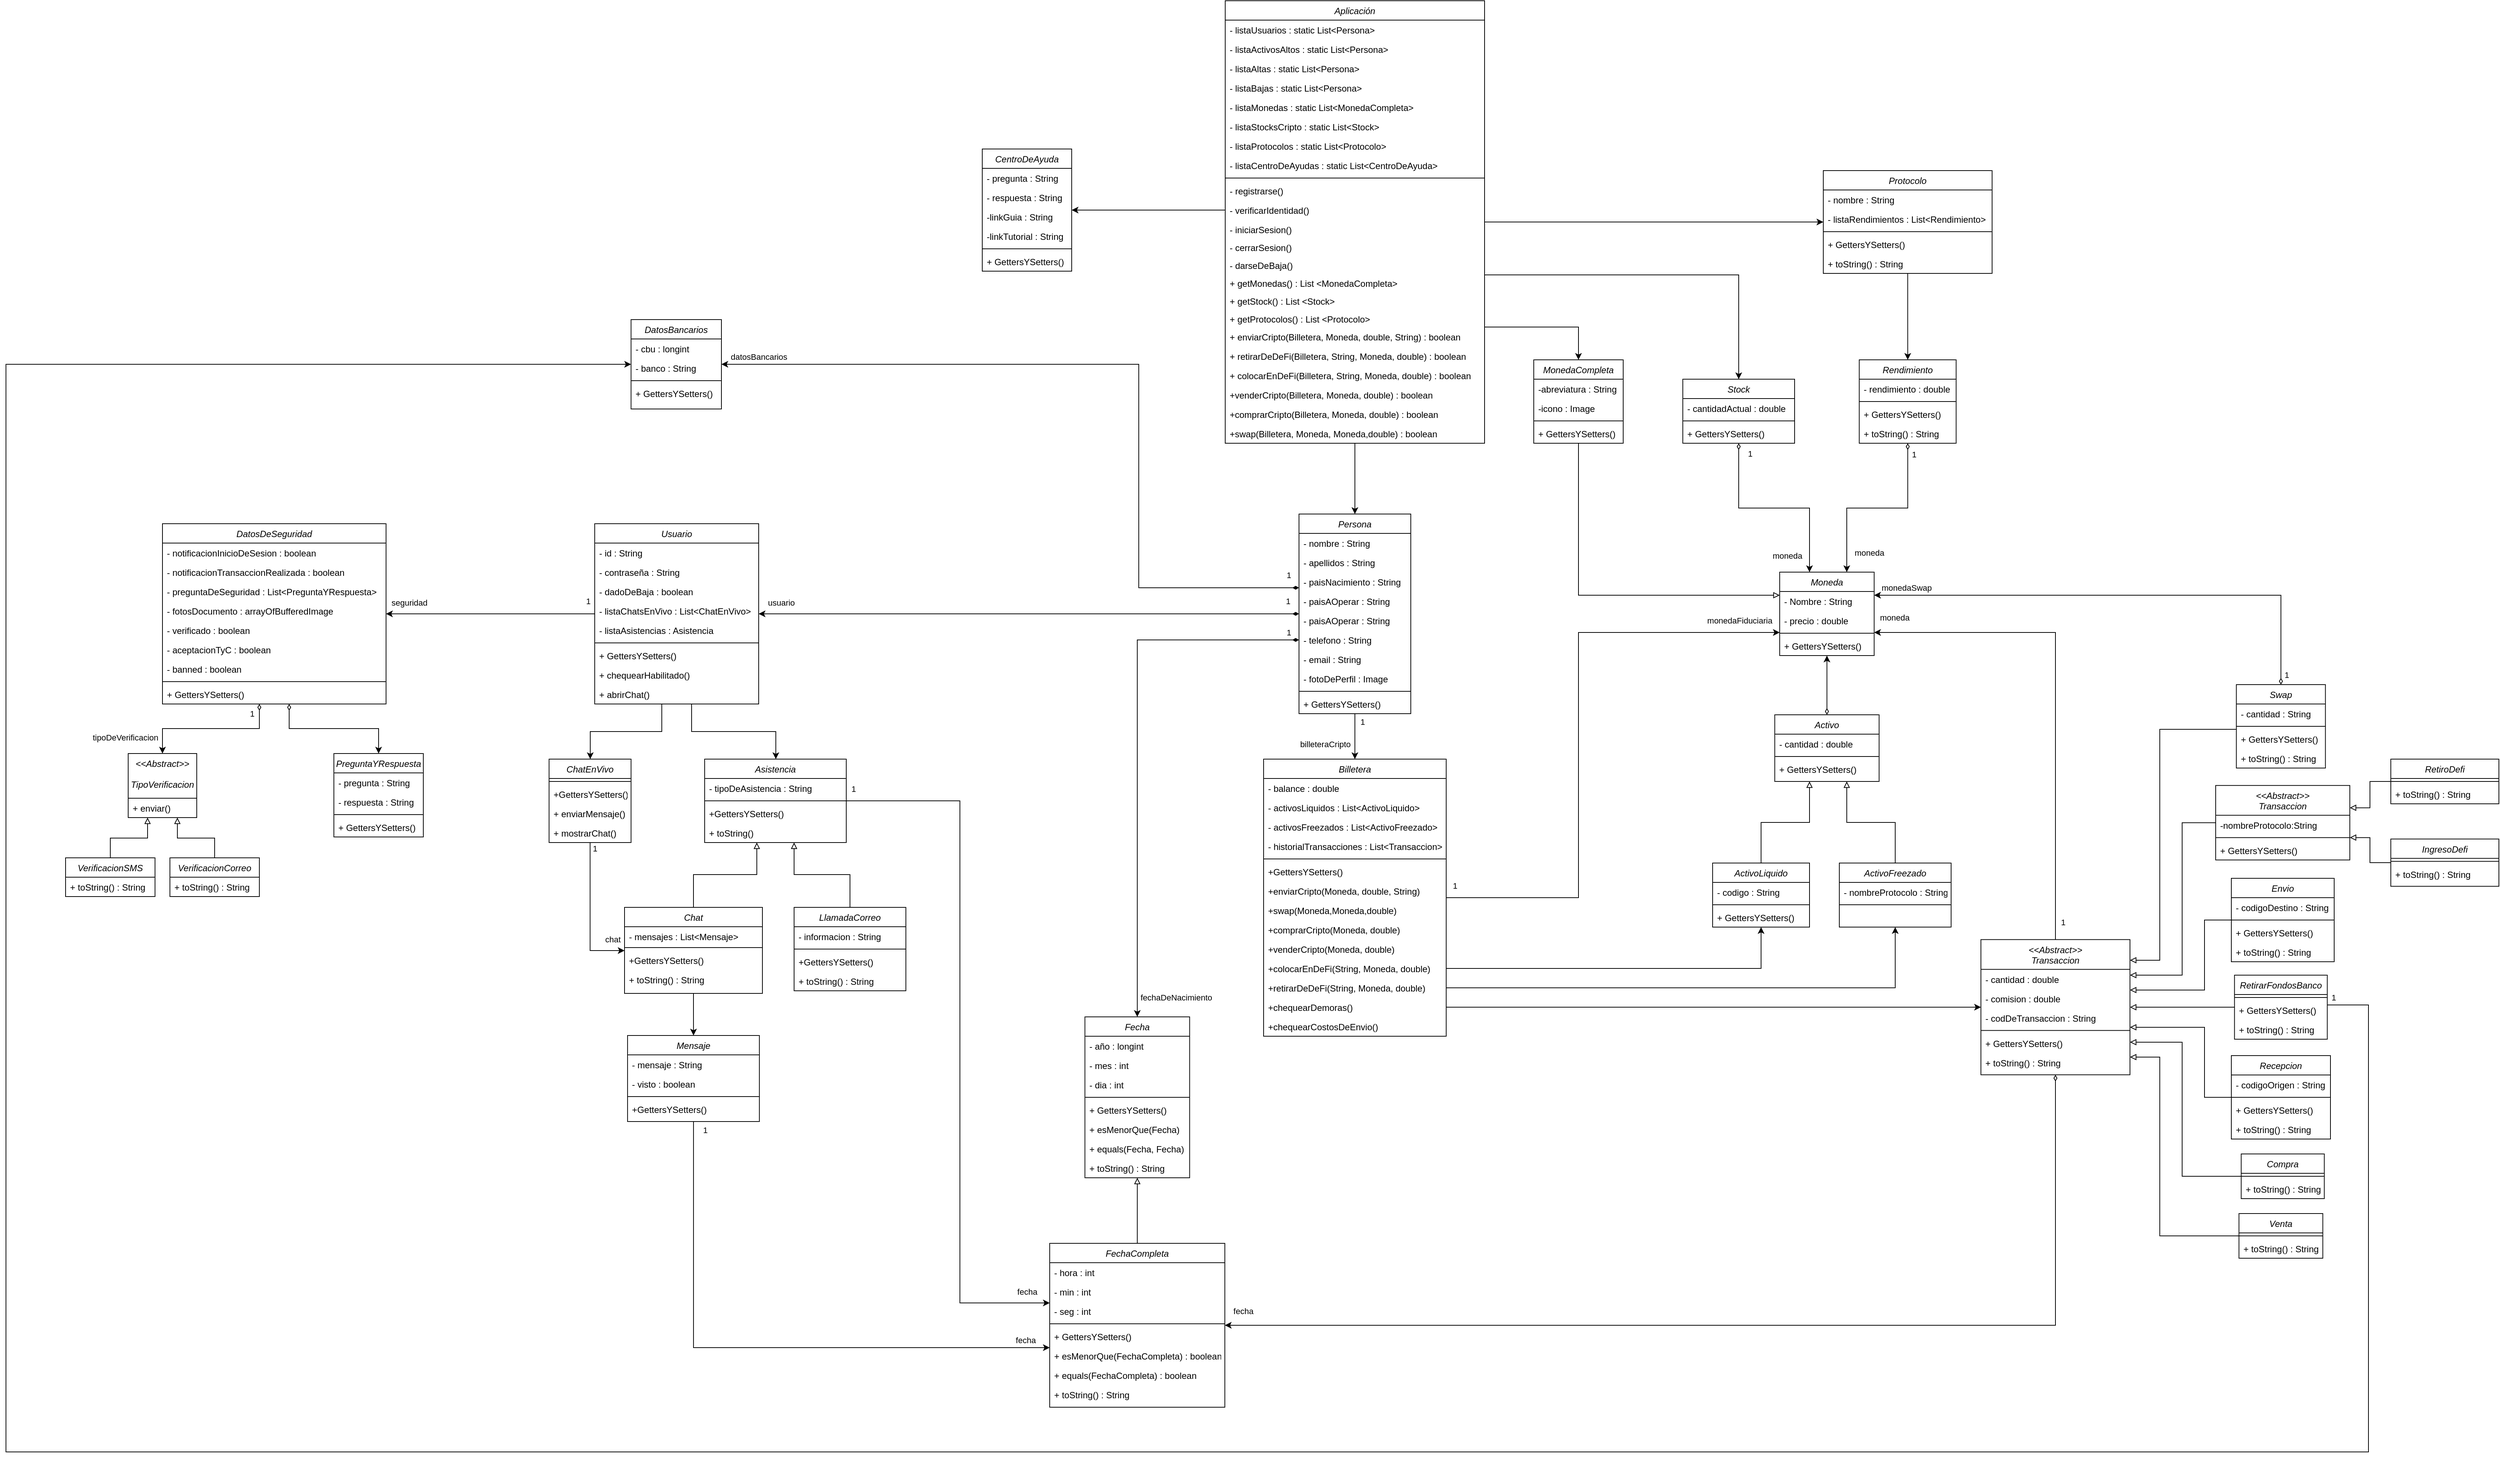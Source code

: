 <mxfile version="24.7.14">
  <diagram name="Página-1" id="RRyUGvNoHxZk4EFgljng">
    <mxGraphModel dx="1442" dy="784" grid="1" gridSize="10" guides="1" tooltips="1" connect="1" arrows="1" fold="1" page="1" pageScale="1" pageWidth="1600" pageHeight="1200" math="0" shadow="0">
      <root>
        <mxCell id="0" />
        <mxCell id="1" parent="0" />
        <mxCell id="wawcpVOzvmaKw1MRq7vf-219" style="edgeStyle=orthogonalEdgeStyle;rounded=0;orthogonalLoop=1;jettySize=auto;html=1;" edge="1" parent="1" source="wawcpVOzvmaKw1MRq7vf-1" target="wawcpVOzvmaKw1MRq7vf-39">
          <mxGeometry relative="1" as="geometry" />
        </mxCell>
        <mxCell id="wawcpVOzvmaKw1MRq7vf-360" style="edgeStyle=orthogonalEdgeStyle;rounded=0;orthogonalLoop=1;jettySize=auto;html=1;" edge="1" parent="1" source="wawcpVOzvmaKw1MRq7vf-1" target="wawcpVOzvmaKw1MRq7vf-223">
          <mxGeometry relative="1" as="geometry">
            <Array as="points">
              <mxPoint x="2700" y="470" />
            </Array>
          </mxGeometry>
        </mxCell>
        <mxCell id="wawcpVOzvmaKw1MRq7vf-362" style="edgeStyle=orthogonalEdgeStyle;rounded=0;orthogonalLoop=1;jettySize=auto;html=1;" edge="1" parent="1" source="wawcpVOzvmaKw1MRq7vf-1" target="wawcpVOzvmaKw1MRq7vf-226">
          <mxGeometry relative="1" as="geometry">
            <Array as="points">
              <mxPoint x="2915" y="400" />
            </Array>
          </mxGeometry>
        </mxCell>
        <mxCell id="wawcpVOzvmaKw1MRq7vf-363" style="edgeStyle=orthogonalEdgeStyle;rounded=0;orthogonalLoop=1;jettySize=auto;html=1;" edge="1" parent="1" source="wawcpVOzvmaKw1MRq7vf-1" target="wawcpVOzvmaKw1MRq7vf-237">
          <mxGeometry relative="1" as="geometry" />
        </mxCell>
        <mxCell id="wawcpVOzvmaKw1MRq7vf-1" value="Aplicación" style="swimlane;fontStyle=2;align=center;verticalAlign=top;childLayout=stackLayout;horizontal=1;startSize=26;horizontalStack=0;resizeParent=1;resizeLast=0;collapsible=1;marginBottom=0;rounded=0;shadow=0;strokeWidth=1;fontSize=12;" vertex="1" parent="1">
          <mxGeometry x="2226" y="32" width="348" height="594" as="geometry">
            <mxRectangle x="230" y="140" width="160" height="26" as="alternateBounds" />
          </mxGeometry>
        </mxCell>
        <mxCell id="wawcpVOzvmaKw1MRq7vf-2" value="- listaUsuarios : static List&lt;Persona&gt;" style="text;align=left;verticalAlign=top;spacingLeft=4;spacingRight=4;overflow=hidden;rotatable=0;points=[[0,0.5],[1,0.5]];portConstraint=eastwest;rounded=0;shadow=0;html=0;fontSize=12;" vertex="1" parent="wawcpVOzvmaKw1MRq7vf-1">
          <mxGeometry y="26" width="348" height="26" as="geometry" />
        </mxCell>
        <mxCell id="wawcpVOzvmaKw1MRq7vf-3" value="- listaActivosAltos : static List&lt;Persona&gt;" style="text;align=left;verticalAlign=top;spacingLeft=4;spacingRight=4;overflow=hidden;rotatable=0;points=[[0,0.5],[1,0.5]];portConstraint=eastwest;rounded=0;shadow=0;html=0;fontSize=12;" vertex="1" parent="wawcpVOzvmaKw1MRq7vf-1">
          <mxGeometry y="52" width="348" height="26" as="geometry" />
        </mxCell>
        <mxCell id="wawcpVOzvmaKw1MRq7vf-4" value="- listaAltas : static List&lt;Persona&gt;" style="text;align=left;verticalAlign=top;spacingLeft=4;spacingRight=4;overflow=hidden;rotatable=0;points=[[0,0.5],[1,0.5]];portConstraint=eastwest;rounded=0;shadow=0;html=0;fontSize=12;" vertex="1" parent="wawcpVOzvmaKw1MRq7vf-1">
          <mxGeometry y="78" width="348" height="26" as="geometry" />
        </mxCell>
        <mxCell id="wawcpVOzvmaKw1MRq7vf-5" value="- listaBajas : static List&lt;Persona&gt;" style="text;align=left;verticalAlign=top;spacingLeft=4;spacingRight=4;overflow=hidden;rotatable=0;points=[[0,0.5],[1,0.5]];portConstraint=eastwest;rounded=0;shadow=0;html=0;fontSize=12;" vertex="1" parent="wawcpVOzvmaKw1MRq7vf-1">
          <mxGeometry y="104" width="348" height="26" as="geometry" />
        </mxCell>
        <mxCell id="wawcpVOzvmaKw1MRq7vf-6" value="- listaMonedas : static List&lt;MonedaCompleta&gt;" style="text;align=left;verticalAlign=top;spacingLeft=4;spacingRight=4;overflow=hidden;rotatable=0;points=[[0,0.5],[1,0.5]];portConstraint=eastwest;rounded=0;shadow=0;html=0;fontSize=12;" vertex="1" parent="wawcpVOzvmaKw1MRq7vf-1">
          <mxGeometry y="130" width="348" height="26" as="geometry" />
        </mxCell>
        <mxCell id="wawcpVOzvmaKw1MRq7vf-7" value="- listaStocksCripto : static List&lt;Stock&gt;" style="text;align=left;verticalAlign=top;spacingLeft=4;spacingRight=4;overflow=hidden;rotatable=0;points=[[0,0.5],[1,0.5]];portConstraint=eastwest;rounded=0;shadow=0;html=0;fontSize=12;" vertex="1" parent="wawcpVOzvmaKw1MRq7vf-1">
          <mxGeometry y="156" width="348" height="26" as="geometry" />
        </mxCell>
        <mxCell id="wawcpVOzvmaKw1MRq7vf-8" value="- listaProtocolos : static List&lt;Protocolo&gt;" style="text;align=left;verticalAlign=top;spacingLeft=4;spacingRight=4;overflow=hidden;rotatable=0;points=[[0,0.5],[1,0.5]];portConstraint=eastwest;" vertex="1" parent="wawcpVOzvmaKw1MRq7vf-1">
          <mxGeometry y="182" width="348" height="26" as="geometry" />
        </mxCell>
        <mxCell id="wawcpVOzvmaKw1MRq7vf-9" value="- listaCentroDeAyudas : static List&lt;CentroDeAyuda&gt;" style="text;align=left;verticalAlign=top;spacingLeft=4;spacingRight=4;overflow=hidden;rotatable=0;points=[[0,0.5],[1,0.5]];portConstraint=eastwest;" vertex="1" parent="wawcpVOzvmaKw1MRq7vf-1">
          <mxGeometry y="208" width="348" height="26" as="geometry" />
        </mxCell>
        <mxCell id="wawcpVOzvmaKw1MRq7vf-10" value="" style="line;html=1;strokeWidth=1;align=left;verticalAlign=middle;spacingTop=-1;spacingLeft=3;spacingRight=3;rotatable=0;labelPosition=right;points=[];portConstraint=eastwest;fontSize=12;" vertex="1" parent="wawcpVOzvmaKw1MRq7vf-1">
          <mxGeometry y="234" width="348" height="8" as="geometry" />
        </mxCell>
        <mxCell id="wawcpVOzvmaKw1MRq7vf-11" value="- registrarse()   " style="text;align=left;verticalAlign=top;spacingLeft=4;spacingRight=4;overflow=hidden;rotatable=0;points=[[0,0.5],[1,0.5]];portConstraint=eastwest;rounded=0;shadow=0;html=0;fontSize=12;" vertex="1" parent="wawcpVOzvmaKw1MRq7vf-1">
          <mxGeometry y="242" width="348" height="26" as="geometry" />
        </mxCell>
        <mxCell id="wawcpVOzvmaKw1MRq7vf-12" value="- verificarIdentidad()" style="text;align=left;verticalAlign=top;spacingLeft=4;spacingRight=4;overflow=hidden;rotatable=0;points=[[0,0.5],[1,0.5]];portConstraint=eastwest;rounded=0;shadow=0;html=0;fontSize=12;" vertex="1" parent="wawcpVOzvmaKw1MRq7vf-1">
          <mxGeometry y="268" width="348" height="26" as="geometry" />
        </mxCell>
        <mxCell id="wawcpVOzvmaKw1MRq7vf-13" value="- iniciarSesion()" style="text;align=left;verticalAlign=top;spacingLeft=4;spacingRight=4;overflow=hidden;rotatable=0;points=[[0,0.5],[1,0.5]];portConstraint=eastwest;fontSize=12;" vertex="1" parent="wawcpVOzvmaKw1MRq7vf-1">
          <mxGeometry y="294" width="348" height="24" as="geometry" />
        </mxCell>
        <mxCell id="wawcpVOzvmaKw1MRq7vf-14" value="- cerrarSesion()" style="text;align=left;verticalAlign=top;spacingLeft=4;spacingRight=4;overflow=hidden;rotatable=0;points=[[0,0.5],[1,0.5]];portConstraint=eastwest;fontSize=12;" vertex="1" parent="wawcpVOzvmaKw1MRq7vf-1">
          <mxGeometry y="318" width="348" height="24" as="geometry" />
        </mxCell>
        <mxCell id="wawcpVOzvmaKw1MRq7vf-15" value="- darseDeBaja()" style="text;align=left;verticalAlign=top;spacingLeft=4;spacingRight=4;overflow=hidden;rotatable=0;points=[[0,0.5],[1,0.5]];portConstraint=eastwest;fontSize=12;" vertex="1" parent="wawcpVOzvmaKw1MRq7vf-1">
          <mxGeometry y="342" width="348" height="24" as="geometry" />
        </mxCell>
        <mxCell id="wawcpVOzvmaKw1MRq7vf-16" value="+ getMonedas() : List &lt;MonedaCompleta&gt;" style="text;align=left;verticalAlign=top;spacingLeft=4;spacingRight=4;overflow=hidden;rotatable=0;points=[[0,0.5],[1,0.5]];portConstraint=eastwest;fontSize=12;" vertex="1" parent="wawcpVOzvmaKw1MRq7vf-1">
          <mxGeometry y="366" width="348" height="24" as="geometry" />
        </mxCell>
        <mxCell id="wawcpVOzvmaKw1MRq7vf-17" value="+ getStock() : List &lt;Stock&gt;" style="text;align=left;verticalAlign=top;spacingLeft=4;spacingRight=4;overflow=hidden;rotatable=0;points=[[0,0.5],[1,0.5]];portConstraint=eastwest;fontSize=12;" vertex="1" parent="wawcpVOzvmaKw1MRq7vf-1">
          <mxGeometry y="390" width="348" height="24" as="geometry" />
        </mxCell>
        <mxCell id="wawcpVOzvmaKw1MRq7vf-18" value="+ getProtocolos() : List &lt;Protocolo&gt;" style="text;align=left;verticalAlign=top;spacingLeft=4;spacingRight=4;overflow=hidden;rotatable=0;points=[[0,0.5],[1,0.5]];portConstraint=eastwest;fontSize=12;" vertex="1" parent="wawcpVOzvmaKw1MRq7vf-1">
          <mxGeometry y="414" width="348" height="24" as="geometry" />
        </mxCell>
        <mxCell id="wawcpVOzvmaKw1MRq7vf-19" value="+ enviarCripto(Billetera, Moneda, double, String) : boolean" style="text;align=left;verticalAlign=top;spacingLeft=4;spacingRight=4;overflow=hidden;rotatable=0;points=[[0,0.5],[1,0.5]];portConstraint=eastwest;rounded=0;shadow=0;html=0;fontSize=12;" vertex="1" parent="wawcpVOzvmaKw1MRq7vf-1">
          <mxGeometry y="438" width="348" height="26" as="geometry" />
        </mxCell>
        <mxCell id="wawcpVOzvmaKw1MRq7vf-20" value="+ retirarDeDeFi(Billetera, String, Moneda, double) : boolean" style="text;align=left;verticalAlign=top;spacingLeft=4;spacingRight=4;overflow=hidden;rotatable=0;points=[[0,0.5],[1,0.5]];portConstraint=eastwest;rounded=0;shadow=0;html=0;fontSize=12;" vertex="1" parent="wawcpVOzvmaKw1MRq7vf-1">
          <mxGeometry y="464" width="348" height="26" as="geometry" />
        </mxCell>
        <mxCell id="wawcpVOzvmaKw1MRq7vf-21" value="+ colocarEnDeFi(Billetera, String, Moneda, double) : boolean" style="text;align=left;verticalAlign=top;spacingLeft=4;spacingRight=4;overflow=hidden;rotatable=0;points=[[0,0.5],[1,0.5]];portConstraint=eastwest;rounded=0;shadow=0;html=0;fontSize=12;" vertex="1" parent="wawcpVOzvmaKw1MRq7vf-1">
          <mxGeometry y="490" width="348" height="26" as="geometry" />
        </mxCell>
        <mxCell id="wawcpVOzvmaKw1MRq7vf-22" value="+venderCripto(Billetera, Moneda, double) : boolean" style="text;align=left;verticalAlign=top;spacingLeft=4;spacingRight=4;overflow=hidden;rotatable=0;points=[[0,0.5],[1,0.5]];portConstraint=eastwest;rounded=0;shadow=0;html=0;fontSize=12;" vertex="1" parent="wawcpVOzvmaKw1MRq7vf-1">
          <mxGeometry y="516" width="348" height="26" as="geometry" />
        </mxCell>
        <mxCell id="wawcpVOzvmaKw1MRq7vf-23" value="+comprarCripto(Billetera, Moneda, double) : boolean" style="text;align=left;verticalAlign=top;spacingLeft=4;spacingRight=4;overflow=hidden;rotatable=0;points=[[0,0.5],[1,0.5]];portConstraint=eastwest;rounded=0;shadow=0;html=0;fontSize=12;" vertex="1" parent="wawcpVOzvmaKw1MRq7vf-1">
          <mxGeometry y="542" width="348" height="26" as="geometry" />
        </mxCell>
        <mxCell id="wawcpVOzvmaKw1MRq7vf-24" value="+swap(Billetera, Moneda, Moneda,double) : boolean" style="text;align=left;verticalAlign=top;spacingLeft=4;spacingRight=4;overflow=hidden;rotatable=0;points=[[0,0.5],[1,0.5]];portConstraint=eastwest;rounded=0;shadow=0;html=0;fontSize=12;" vertex="1" parent="wawcpVOzvmaKw1MRq7vf-1">
          <mxGeometry y="568" width="348" height="26" as="geometry" />
        </mxCell>
        <mxCell id="wawcpVOzvmaKw1MRq7vf-25" value="CentroDeAyuda" style="swimlane;fontStyle=2;align=center;verticalAlign=top;childLayout=stackLayout;horizontal=1;startSize=26;horizontalStack=0;resizeParent=1;resizeLast=0;collapsible=1;marginBottom=0;rounded=0;shadow=0;strokeWidth=1;fontSize=12;" vertex="1" parent="1">
          <mxGeometry x="1900" y="231" width="120" height="164" as="geometry">
            <mxRectangle x="230" y="140" width="160" height="26" as="alternateBounds" />
          </mxGeometry>
        </mxCell>
        <mxCell id="wawcpVOzvmaKw1MRq7vf-26" value="- pregunta : String" style="text;align=left;verticalAlign=top;spacingLeft=4;spacingRight=4;overflow=hidden;rotatable=0;points=[[0,0.5],[1,0.5]];portConstraint=eastwest;rounded=0;shadow=0;html=0;fontSize=12;" vertex="1" parent="wawcpVOzvmaKw1MRq7vf-25">
          <mxGeometry y="26" width="120" height="26" as="geometry" />
        </mxCell>
        <mxCell id="wawcpVOzvmaKw1MRq7vf-27" value="- respuesta : String" style="text;align=left;verticalAlign=top;spacingLeft=4;spacingRight=4;overflow=hidden;rotatable=0;points=[[0,0.5],[1,0.5]];portConstraint=eastwest;rounded=0;shadow=0;html=0;fontSize=12;" vertex="1" parent="wawcpVOzvmaKw1MRq7vf-25">
          <mxGeometry y="52" width="120" height="26" as="geometry" />
        </mxCell>
        <mxCell id="wawcpVOzvmaKw1MRq7vf-28" value="-linkGuia : String" style="text;align=left;verticalAlign=top;spacingLeft=4;spacingRight=4;overflow=hidden;rotatable=0;points=[[0,0.5],[1,0.5]];portConstraint=eastwest;rounded=0;shadow=0;html=0;fontSize=12;" vertex="1" parent="wawcpVOzvmaKw1MRq7vf-25">
          <mxGeometry y="78" width="120" height="26" as="geometry" />
        </mxCell>
        <mxCell id="wawcpVOzvmaKw1MRq7vf-29" value="-linkTutorial : String" style="text;align=left;verticalAlign=top;spacingLeft=4;spacingRight=4;overflow=hidden;rotatable=0;points=[[0,0.5],[1,0.5]];portConstraint=eastwest;rounded=0;shadow=0;html=0;fontSize=12;" vertex="1" parent="wawcpVOzvmaKw1MRq7vf-25">
          <mxGeometry y="104" width="120" height="26" as="geometry" />
        </mxCell>
        <mxCell id="wawcpVOzvmaKw1MRq7vf-30" value="" style="line;html=1;strokeWidth=1;align=left;verticalAlign=middle;spacingTop=-1;spacingLeft=3;spacingRight=3;rotatable=0;labelPosition=right;points=[];portConstraint=eastwest;fontSize=12;" vertex="1" parent="wawcpVOzvmaKw1MRq7vf-25">
          <mxGeometry y="130" width="120" height="8" as="geometry" />
        </mxCell>
        <mxCell id="wawcpVOzvmaKw1MRq7vf-38" value="+ GettersYSetters()" style="text;align=left;verticalAlign=top;spacingLeft=4;spacingRight=4;overflow=hidden;rotatable=0;points=[[0,0.5],[1,0.5]];portConstraint=eastwest;rounded=0;shadow=0;html=0;fontSize=12;" vertex="1" parent="wawcpVOzvmaKw1MRq7vf-25">
          <mxGeometry y="138" width="120" height="26" as="geometry" />
        </mxCell>
        <mxCell id="wawcpVOzvmaKw1MRq7vf-178" style="edgeStyle=orthogonalEdgeStyle;rounded=0;orthogonalLoop=1;jettySize=auto;html=1;startArrow=diamondThin;startFill=1;" edge="1" parent="1" source="wawcpVOzvmaKw1MRq7vf-39" target="wawcpVOzvmaKw1MRq7vf-75">
          <mxGeometry relative="1" as="geometry">
            <Array as="points">
              <mxPoint x="2110" y="820" />
              <mxPoint x="2110" y="520" />
            </Array>
          </mxGeometry>
        </mxCell>
        <mxCell id="wawcpVOzvmaKw1MRq7vf-179" value="1" style="edgeLabel;html=1;align=center;verticalAlign=middle;resizable=0;points=[];" vertex="1" connectable="0" parent="wawcpVOzvmaKw1MRq7vf-178">
          <mxGeometry x="-0.962" relative="1" as="geometry">
            <mxPoint x="6" y="-17" as="offset" />
          </mxGeometry>
        </mxCell>
        <mxCell id="wawcpVOzvmaKw1MRq7vf-180" value="datosBancarios" style="edgeLabel;html=1;align=center;verticalAlign=middle;resizable=0;points=[];" vertex="1" connectable="0" parent="wawcpVOzvmaKw1MRq7vf-178">
          <mxGeometry x="0.948" y="-1" relative="1" as="geometry">
            <mxPoint x="22" y="-9" as="offset" />
          </mxGeometry>
        </mxCell>
        <mxCell id="wawcpVOzvmaKw1MRq7vf-181" style="edgeStyle=orthogonalEdgeStyle;rounded=0;orthogonalLoop=1;jettySize=auto;html=1;startArrow=diamondThin;startFill=1;" edge="1" parent="1" source="wawcpVOzvmaKw1MRq7vf-39" target="wawcpVOzvmaKw1MRq7vf-65">
          <mxGeometry relative="1" as="geometry" />
        </mxCell>
        <mxCell id="wawcpVOzvmaKw1MRq7vf-183" value="1" style="edgeLabel;html=1;align=center;verticalAlign=middle;resizable=0;points=[];" vertex="1" connectable="0" parent="wawcpVOzvmaKw1MRq7vf-181">
          <mxGeometry x="-0.932" relative="1" as="geometry">
            <mxPoint x="9" y="-17" as="offset" />
          </mxGeometry>
        </mxCell>
        <mxCell id="wawcpVOzvmaKw1MRq7vf-185" value="usuario" style="edgeLabel;html=1;align=center;verticalAlign=middle;resizable=0;points=[];" vertex="1" connectable="0" parent="wawcpVOzvmaKw1MRq7vf-181">
          <mxGeometry x="0.872" y="-1" relative="1" as="geometry">
            <mxPoint x="-17" y="-14" as="offset" />
          </mxGeometry>
        </mxCell>
        <mxCell id="wawcpVOzvmaKw1MRq7vf-220" style="edgeStyle=orthogonalEdgeStyle;rounded=0;orthogonalLoop=1;jettySize=auto;html=1;" edge="1" parent="1" source="wawcpVOzvmaKw1MRq7vf-39" target="wawcpVOzvmaKw1MRq7vf-50">
          <mxGeometry relative="1" as="geometry" />
        </mxCell>
        <mxCell id="wawcpVOzvmaKw1MRq7vf-221" value="1" style="edgeLabel;html=1;align=center;verticalAlign=middle;resizable=0;points=[];" vertex="1" connectable="0" parent="wawcpVOzvmaKw1MRq7vf-220">
          <mxGeometry x="-0.514" y="-2" relative="1" as="geometry">
            <mxPoint x="12" y="-4" as="offset" />
          </mxGeometry>
        </mxCell>
        <mxCell id="wawcpVOzvmaKw1MRq7vf-222" value="billeteraCripto" style="edgeLabel;html=1;align=center;verticalAlign=middle;resizable=0;points=[];" vertex="1" connectable="0" parent="wawcpVOzvmaKw1MRq7vf-220">
          <mxGeometry x="0.495" y="2" relative="1" as="geometry">
            <mxPoint x="-42" y="-5" as="offset" />
          </mxGeometry>
        </mxCell>
        <mxCell id="wawcpVOzvmaKw1MRq7vf-39" value="Persona" style="swimlane;fontStyle=2;align=center;verticalAlign=top;childLayout=stackLayout;horizontal=1;startSize=26;horizontalStack=0;resizeParent=1;resizeLast=0;collapsible=1;marginBottom=0;rounded=0;shadow=0;strokeWidth=1;fontSize=12;" vertex="1" parent="1">
          <mxGeometry x="2325" y="721" width="150" height="268" as="geometry">
            <mxRectangle x="230" y="140" width="160" height="26" as="alternateBounds" />
          </mxGeometry>
        </mxCell>
        <mxCell id="wawcpVOzvmaKw1MRq7vf-40" value="- nombre : String" style="text;align=left;verticalAlign=top;spacingLeft=4;spacingRight=4;overflow=hidden;rotatable=0;points=[[0,0.5],[1,0.5]];portConstraint=eastwest;rounded=0;shadow=0;html=0;fontSize=12;" vertex="1" parent="wawcpVOzvmaKw1MRq7vf-39">
          <mxGeometry y="26" width="150" height="26" as="geometry" />
        </mxCell>
        <mxCell id="wawcpVOzvmaKw1MRq7vf-41" value="- apellidos : String" style="text;align=left;verticalAlign=top;spacingLeft=4;spacingRight=4;overflow=hidden;rotatable=0;points=[[0,0.5],[1,0.5]];portConstraint=eastwest;rounded=0;shadow=0;html=0;fontSize=12;" vertex="1" parent="wawcpVOzvmaKw1MRq7vf-39">
          <mxGeometry y="52" width="150" height="26" as="geometry" />
        </mxCell>
        <mxCell id="wawcpVOzvmaKw1MRq7vf-42" value="- paisNacimiento : String" style="text;align=left;verticalAlign=top;spacingLeft=4;spacingRight=4;overflow=hidden;rotatable=0;points=[[0,0.5],[1,0.5]];portConstraint=eastwest;rounded=0;shadow=0;html=0;fontSize=12;" vertex="1" parent="wawcpVOzvmaKw1MRq7vf-39">
          <mxGeometry y="78" width="150" height="26" as="geometry" />
        </mxCell>
        <mxCell id="wawcpVOzvmaKw1MRq7vf-43" value="- paisAOperar : String" style="text;align=left;verticalAlign=top;spacingLeft=4;spacingRight=4;overflow=hidden;rotatable=0;points=[[0,0.5],[1,0.5]];portConstraint=eastwest;rounded=0;shadow=0;html=0;fontSize=12;" vertex="1" parent="wawcpVOzvmaKw1MRq7vf-39">
          <mxGeometry y="104" width="150" height="26" as="geometry" />
        </mxCell>
        <mxCell id="wawcpVOzvmaKw1MRq7vf-44" value="- paisAOperar : String" style="text;align=left;verticalAlign=top;spacingLeft=4;spacingRight=4;overflow=hidden;rotatable=0;points=[[0,0.5],[1,0.5]];portConstraint=eastwest;rounded=0;shadow=0;html=0;fontSize=12;" vertex="1" parent="wawcpVOzvmaKw1MRq7vf-39">
          <mxGeometry y="130" width="150" height="26" as="geometry" />
        </mxCell>
        <mxCell id="wawcpVOzvmaKw1MRq7vf-45" value="- telefono : String" style="text;align=left;verticalAlign=top;spacingLeft=4;spacingRight=4;overflow=hidden;rotatable=0;points=[[0,0.5],[1,0.5]];portConstraint=eastwest;rounded=0;shadow=0;html=0;fontSize=12;" vertex="1" parent="wawcpVOzvmaKw1MRq7vf-39">
          <mxGeometry y="156" width="150" height="26" as="geometry" />
        </mxCell>
        <mxCell id="wawcpVOzvmaKw1MRq7vf-46" value="- email : String" style="text;align=left;verticalAlign=top;spacingLeft=4;spacingRight=4;overflow=hidden;rotatable=0;points=[[0,0.5],[1,0.5]];portConstraint=eastwest;rounded=0;shadow=0;html=0;fontSize=12;" vertex="1" parent="wawcpVOzvmaKw1MRq7vf-39">
          <mxGeometry y="182" width="150" height="26" as="geometry" />
        </mxCell>
        <mxCell id="wawcpVOzvmaKw1MRq7vf-47" value="- fotoDePerfil : Image" style="text;align=left;verticalAlign=top;spacingLeft=4;spacingRight=4;overflow=hidden;rotatable=0;points=[[0,0.5],[1,0.5]];portConstraint=eastwest;rounded=0;shadow=0;html=0;fontSize=12;" vertex="1" parent="wawcpVOzvmaKw1MRq7vf-39">
          <mxGeometry y="208" width="150" height="26" as="geometry" />
        </mxCell>
        <mxCell id="wawcpVOzvmaKw1MRq7vf-48" value="" style="line;html=1;strokeWidth=1;align=left;verticalAlign=middle;spacingTop=-1;spacingLeft=3;spacingRight=3;rotatable=0;labelPosition=right;points=[];portConstraint=eastwest;fontSize=12;" vertex="1" parent="wawcpVOzvmaKw1MRq7vf-39">
          <mxGeometry y="234" width="150" height="8" as="geometry" />
        </mxCell>
        <mxCell id="wawcpVOzvmaKw1MRq7vf-49" value="+ GettersYSetters()" style="text;align=left;verticalAlign=top;spacingLeft=4;spacingRight=4;overflow=hidden;rotatable=0;points=[[0,0.5],[1,0.5]];portConstraint=eastwest;rounded=0;shadow=0;html=0;fontSize=12;" vertex="1" parent="wawcpVOzvmaKw1MRq7vf-39">
          <mxGeometry y="242" width="150" height="26" as="geometry" />
        </mxCell>
        <mxCell id="wawcpVOzvmaKw1MRq7vf-261" style="edgeStyle=orthogonalEdgeStyle;rounded=0;orthogonalLoop=1;jettySize=auto;html=1;" edge="1" parent="1" source="wawcpVOzvmaKw1MRq7vf-50" target="wawcpVOzvmaKw1MRq7vf-243">
          <mxGeometry relative="1" as="geometry">
            <Array as="points">
              <mxPoint x="2700" y="1236" />
              <mxPoint x="2700" y="880" />
            </Array>
          </mxGeometry>
        </mxCell>
        <mxCell id="wawcpVOzvmaKw1MRq7vf-262" value="monedaFiduciaria" style="edgeLabel;html=1;align=center;verticalAlign=middle;resizable=0;points=[];" vertex="1" connectable="0" parent="wawcpVOzvmaKw1MRq7vf-261">
          <mxGeometry x="0.928" y="2" relative="1" as="geometry">
            <mxPoint x="-25" y="-14" as="offset" />
          </mxGeometry>
        </mxCell>
        <mxCell id="wawcpVOzvmaKw1MRq7vf-263" value="1" style="edgeLabel;html=1;align=center;verticalAlign=middle;resizable=0;points=[];" vertex="1" connectable="0" parent="wawcpVOzvmaKw1MRq7vf-261">
          <mxGeometry x="-0.974" y="-4" relative="1" as="geometry">
            <mxPoint x="1" y="-20" as="offset" />
          </mxGeometry>
        </mxCell>
        <mxCell id="wawcpVOzvmaKw1MRq7vf-50" value="Billetera" style="swimlane;fontStyle=2;align=center;verticalAlign=top;childLayout=stackLayout;horizontal=1;startSize=26;horizontalStack=0;resizeParent=1;resizeLast=0;collapsible=1;marginBottom=0;rounded=0;shadow=0;strokeWidth=1;fontSize=12;" vertex="1" parent="1">
          <mxGeometry x="2277.5" y="1050" width="245" height="372" as="geometry">
            <mxRectangle x="230" y="140" width="160" height="26" as="alternateBounds" />
          </mxGeometry>
        </mxCell>
        <mxCell id="wawcpVOzvmaKw1MRq7vf-51" value="- balance : double" style="text;align=left;verticalAlign=top;spacingLeft=4;spacingRight=4;overflow=hidden;rotatable=0;points=[[0,0.5],[1,0.5]];portConstraint=eastwest;rounded=0;shadow=0;html=0;fontSize=12;" vertex="1" parent="wawcpVOzvmaKw1MRq7vf-50">
          <mxGeometry y="26" width="245" height="26" as="geometry" />
        </mxCell>
        <mxCell id="wawcpVOzvmaKw1MRq7vf-52" value="- activosLiquidos : List&lt;ActivoLiquido&gt;" style="text;align=left;verticalAlign=top;spacingLeft=4;spacingRight=4;overflow=hidden;rotatable=0;points=[[0,0.5],[1,0.5]];portConstraint=eastwest;rounded=0;shadow=0;html=0;fontSize=12;" vertex="1" parent="wawcpVOzvmaKw1MRq7vf-50">
          <mxGeometry y="52" width="245" height="26" as="geometry" />
        </mxCell>
        <mxCell id="wawcpVOzvmaKw1MRq7vf-53" value="- activosFreezados : List&lt;ActivoFreezado&gt;" style="text;align=left;verticalAlign=top;spacingLeft=4;spacingRight=4;overflow=hidden;rotatable=0;points=[[0,0.5],[1,0.5]];portConstraint=eastwest;rounded=0;shadow=0;html=0;fontSize=12;" vertex="1" parent="wawcpVOzvmaKw1MRq7vf-50">
          <mxGeometry y="78" width="245" height="26" as="geometry" />
        </mxCell>
        <mxCell id="wawcpVOzvmaKw1MRq7vf-54" value="- historialTransacciones : List&lt;Transaccion&gt;" style="text;align=left;verticalAlign=top;spacingLeft=4;spacingRight=4;overflow=hidden;rotatable=0;points=[[0,0.5],[1,0.5]];portConstraint=eastwest;rounded=0;shadow=0;html=0;fontSize=12;" vertex="1" parent="wawcpVOzvmaKw1MRq7vf-50">
          <mxGeometry y="104" width="245" height="26" as="geometry" />
        </mxCell>
        <mxCell id="wawcpVOzvmaKw1MRq7vf-55" value="" style="line;html=1;strokeWidth=1;align=left;verticalAlign=middle;spacingTop=-1;spacingLeft=3;spacingRight=3;rotatable=0;labelPosition=right;points=[];portConstraint=eastwest;fontSize=12;" vertex="1" parent="wawcpVOzvmaKw1MRq7vf-50">
          <mxGeometry y="130" width="245" height="8" as="geometry" />
        </mxCell>
        <mxCell id="wawcpVOzvmaKw1MRq7vf-64" value="+GettersYSetters()" style="text;align=left;verticalAlign=top;spacingLeft=4;spacingRight=4;overflow=hidden;rotatable=0;points=[[0,0.5],[1,0.5]];portConstraint=eastwest;rounded=0;shadow=0;html=0;fontSize=12;" vertex="1" parent="wawcpVOzvmaKw1MRq7vf-50">
          <mxGeometry y="138" width="245" height="26" as="geometry" />
        </mxCell>
        <mxCell id="wawcpVOzvmaKw1MRq7vf-56" value="+enviarCripto(Moneda, double, String)" style="text;align=left;verticalAlign=top;spacingLeft=4;spacingRight=4;overflow=hidden;rotatable=0;points=[[0,0.5],[1,0.5]];portConstraint=eastwest;rounded=0;shadow=0;html=0;fontSize=12;" vertex="1" parent="wawcpVOzvmaKw1MRq7vf-50">
          <mxGeometry y="164" width="245" height="26" as="geometry" />
        </mxCell>
        <mxCell id="wawcpVOzvmaKw1MRq7vf-57" value="+swap(Moneda,Moneda,double)" style="text;align=left;verticalAlign=top;spacingLeft=4;spacingRight=4;overflow=hidden;rotatable=0;points=[[0,0.5],[1,0.5]];portConstraint=eastwest;rounded=0;shadow=0;html=0;fontSize=12;" vertex="1" parent="wawcpVOzvmaKw1MRq7vf-50">
          <mxGeometry y="190" width="245" height="26" as="geometry" />
        </mxCell>
        <mxCell id="wawcpVOzvmaKw1MRq7vf-58" value="+comprarCripto(Moneda, double)" style="text;align=left;verticalAlign=top;spacingLeft=4;spacingRight=4;overflow=hidden;rotatable=0;points=[[0,0.5],[1,0.5]];portConstraint=eastwest;rounded=0;shadow=0;html=0;fontSize=12;" vertex="1" parent="wawcpVOzvmaKw1MRq7vf-50">
          <mxGeometry y="216" width="245" height="26" as="geometry" />
        </mxCell>
        <mxCell id="wawcpVOzvmaKw1MRq7vf-59" value="+venderCripto(Moneda, double)" style="text;align=left;verticalAlign=top;spacingLeft=4;spacingRight=4;overflow=hidden;rotatable=0;points=[[0,0.5],[1,0.5]];portConstraint=eastwest;rounded=0;shadow=0;html=0;fontSize=12;" vertex="1" parent="wawcpVOzvmaKw1MRq7vf-50">
          <mxGeometry y="242" width="245" height="26" as="geometry" />
        </mxCell>
        <mxCell id="wawcpVOzvmaKw1MRq7vf-60" value="+colocarEnDeFi(String, Moneda, double)" style="text;align=left;verticalAlign=top;spacingLeft=4;spacingRight=4;overflow=hidden;rotatable=0;points=[[0,0.5],[1,0.5]];portConstraint=eastwest;rounded=0;shadow=0;html=0;fontSize=12;" vertex="1" parent="wawcpVOzvmaKw1MRq7vf-50">
          <mxGeometry y="268" width="245" height="26" as="geometry" />
        </mxCell>
        <mxCell id="wawcpVOzvmaKw1MRq7vf-61" value="+retirarDeDeFi(String, Moneda, double)" style="text;align=left;verticalAlign=top;spacingLeft=4;spacingRight=4;overflow=hidden;rotatable=0;points=[[0,0.5],[1,0.5]];portConstraint=eastwest;rounded=0;shadow=0;html=0;fontSize=12;" vertex="1" parent="wawcpVOzvmaKw1MRq7vf-50">
          <mxGeometry y="294" width="245" height="26" as="geometry" />
        </mxCell>
        <mxCell id="wawcpVOzvmaKw1MRq7vf-62" value="+chequearDemoras()" style="text;align=left;verticalAlign=top;spacingLeft=4;spacingRight=4;overflow=hidden;rotatable=0;points=[[0,0.5],[1,0.5]];portConstraint=eastwest;rounded=0;shadow=0;html=0;fontSize=12;" vertex="1" parent="wawcpVOzvmaKw1MRq7vf-50">
          <mxGeometry y="320" width="245" height="26" as="geometry" />
        </mxCell>
        <mxCell id="wawcpVOzvmaKw1MRq7vf-63" value="+chequearCostosDeEnvio()" style="text;align=left;verticalAlign=top;spacingLeft=4;spacingRight=4;overflow=hidden;rotatable=0;points=[[0,0.5],[1,0.5]];portConstraint=eastwest;rounded=0;shadow=0;html=0;fontSize=12;" vertex="1" parent="wawcpVOzvmaKw1MRq7vf-50">
          <mxGeometry y="346" width="245" height="26" as="geometry" />
        </mxCell>
        <mxCell id="wawcpVOzvmaKw1MRq7vf-176" style="edgeStyle=orthogonalEdgeStyle;rounded=0;orthogonalLoop=1;jettySize=auto;html=1;" edge="1" parent="1" source="wawcpVOzvmaKw1MRq7vf-65" target="wawcpVOzvmaKw1MRq7vf-139">
          <mxGeometry relative="1" as="geometry">
            <Array as="points">
              <mxPoint x="1470" y="1013" />
              <mxPoint x="1374" y="1013" />
            </Array>
          </mxGeometry>
        </mxCell>
        <mxCell id="wawcpVOzvmaKw1MRq7vf-177" style="edgeStyle=orthogonalEdgeStyle;rounded=0;orthogonalLoop=1;jettySize=auto;html=1;" edge="1" parent="1" source="wawcpVOzvmaKw1MRq7vf-65" target="wawcpVOzvmaKw1MRq7vf-143">
          <mxGeometry relative="1" as="geometry">
            <Array as="points">
              <mxPoint x="1510" y="1013" />
              <mxPoint x="1623" y="1013" />
            </Array>
          </mxGeometry>
        </mxCell>
        <mxCell id="wawcpVOzvmaKw1MRq7vf-187" style="edgeStyle=orthogonalEdgeStyle;rounded=0;orthogonalLoop=1;jettySize=auto;html=1;" edge="1" parent="1" source="wawcpVOzvmaKw1MRq7vf-65" target="wawcpVOzvmaKw1MRq7vf-84">
          <mxGeometry relative="1" as="geometry" />
        </mxCell>
        <mxCell id="wawcpVOzvmaKw1MRq7vf-188" value="1" style="edgeLabel;html=1;align=center;verticalAlign=middle;resizable=0;points=[];" vertex="1" connectable="0" parent="wawcpVOzvmaKw1MRq7vf-187">
          <mxGeometry x="-0.855" y="4" relative="1" as="geometry">
            <mxPoint x="11" y="-21" as="offset" />
          </mxGeometry>
        </mxCell>
        <mxCell id="wawcpVOzvmaKw1MRq7vf-189" value="seguridad" style="edgeLabel;html=1;align=center;verticalAlign=middle;resizable=0;points=[];" vertex="1" connectable="0" parent="wawcpVOzvmaKw1MRq7vf-187">
          <mxGeometry x="0.854" y="-1" relative="1" as="geometry">
            <mxPoint x="10" y="-14" as="offset" />
          </mxGeometry>
        </mxCell>
        <mxCell id="wawcpVOzvmaKw1MRq7vf-65" value="Usuario" style="swimlane;fontStyle=2;align=center;verticalAlign=top;childLayout=stackLayout;horizontal=1;startSize=26;horizontalStack=0;resizeParent=1;resizeLast=0;collapsible=1;marginBottom=0;rounded=0;shadow=0;strokeWidth=1;fontSize=12;" vertex="1" parent="1">
          <mxGeometry x="1380" y="734" width="220" height="242" as="geometry">
            <mxRectangle x="550" y="140" width="160" height="26" as="alternateBounds" />
          </mxGeometry>
        </mxCell>
        <mxCell id="wawcpVOzvmaKw1MRq7vf-66" value="- id : String" style="text;align=left;verticalAlign=top;spacingLeft=4;spacingRight=4;overflow=hidden;rotatable=0;points=[[0,0.5],[1,0.5]];portConstraint=eastwest;fontSize=12;" vertex="1" parent="wawcpVOzvmaKw1MRq7vf-65">
          <mxGeometry y="26" width="220" height="26" as="geometry" />
        </mxCell>
        <mxCell id="wawcpVOzvmaKw1MRq7vf-67" value="- contraseña : String" style="text;align=left;verticalAlign=top;spacingLeft=4;spacingRight=4;overflow=hidden;rotatable=0;points=[[0,0.5],[1,0.5]];portConstraint=eastwest;rounded=0;shadow=0;html=0;fontSize=12;" vertex="1" parent="wawcpVOzvmaKw1MRq7vf-65">
          <mxGeometry y="52" width="220" height="26" as="geometry" />
        </mxCell>
        <mxCell id="wawcpVOzvmaKw1MRq7vf-68" value="- dadoDeBaja : boolean" style="text;align=left;verticalAlign=top;spacingLeft=4;spacingRight=4;overflow=hidden;rotatable=0;points=[[0,0.5],[1,0.5]];portConstraint=eastwest;rounded=0;shadow=0;html=0;fontSize=12;" vertex="1" parent="wawcpVOzvmaKw1MRq7vf-65">
          <mxGeometry y="78" width="220" height="26" as="geometry" />
        </mxCell>
        <mxCell id="wawcpVOzvmaKw1MRq7vf-69" value="- listaChatsEnVivo : List&lt;ChatEnVivo&gt;" style="text;align=left;verticalAlign=top;spacingLeft=4;spacingRight=4;overflow=hidden;rotatable=0;points=[[0,0.5],[1,0.5]];portConstraint=eastwest;rounded=0;shadow=0;html=0;fontSize=12;" vertex="1" parent="wawcpVOzvmaKw1MRq7vf-65">
          <mxGeometry y="104" width="220" height="26" as="geometry" />
        </mxCell>
        <mxCell id="wawcpVOzvmaKw1MRq7vf-70" value="- listaAsistencias : Asistencia" style="text;align=left;verticalAlign=top;spacingLeft=4;spacingRight=4;overflow=hidden;rotatable=0;points=[[0,0.5],[1,0.5]];portConstraint=eastwest;rounded=0;shadow=0;html=0;fontSize=12;" vertex="1" parent="wawcpVOzvmaKw1MRq7vf-65">
          <mxGeometry y="130" width="220" height="26" as="geometry" />
        </mxCell>
        <mxCell id="wawcpVOzvmaKw1MRq7vf-71" value="" style="line;html=1;strokeWidth=1;align=left;verticalAlign=middle;spacingTop=-1;spacingLeft=3;spacingRight=3;rotatable=0;labelPosition=right;points=[];portConstraint=eastwest;fontSize=12;" vertex="1" parent="wawcpVOzvmaKw1MRq7vf-65">
          <mxGeometry y="156" width="220" height="8" as="geometry" />
        </mxCell>
        <mxCell id="wawcpVOzvmaKw1MRq7vf-74" value="+ GettersYSetters()" style="text;align=left;verticalAlign=top;spacingLeft=4;spacingRight=4;overflow=hidden;rotatable=0;points=[[0,0.5],[1,0.5]];portConstraint=eastwest;fontSize=12;" vertex="1" parent="wawcpVOzvmaKw1MRq7vf-65">
          <mxGeometry y="164" width="220" height="26" as="geometry" />
        </mxCell>
        <mxCell id="wawcpVOzvmaKw1MRq7vf-72" value="+ chequearHabilitado()" style="text;align=left;verticalAlign=top;spacingLeft=4;spacingRight=4;overflow=hidden;rotatable=0;points=[[0,0.5],[1,0.5]];portConstraint=eastwest;fontSize=12;" vertex="1" parent="wawcpVOzvmaKw1MRq7vf-65">
          <mxGeometry y="190" width="220" height="26" as="geometry" />
        </mxCell>
        <mxCell id="wawcpVOzvmaKw1MRq7vf-73" value="+ abrirChat()" style="text;align=left;verticalAlign=top;spacingLeft=4;spacingRight=4;overflow=hidden;rotatable=0;points=[[0,0.5],[1,0.5]];portConstraint=eastwest;rounded=0;shadow=0;html=0;fontSize=12;" vertex="1" parent="wawcpVOzvmaKw1MRq7vf-65">
          <mxGeometry y="216" width="220" height="26" as="geometry" />
        </mxCell>
        <mxCell id="wawcpVOzvmaKw1MRq7vf-75" value="DatosBancarios" style="swimlane;fontStyle=2;align=center;verticalAlign=top;childLayout=stackLayout;horizontal=1;startSize=26;horizontalStack=0;resizeParent=1;resizeLast=0;collapsible=1;marginBottom=0;rounded=0;shadow=0;strokeWidth=1;fontSize=12;" vertex="1" parent="1">
          <mxGeometry x="1428.75" y="460" width="121.25" height="120" as="geometry">
            <mxRectangle x="230" y="140" width="160" height="26" as="alternateBounds" />
          </mxGeometry>
        </mxCell>
        <mxCell id="wawcpVOzvmaKw1MRq7vf-76" value="- cbu : longint" style="text;align=left;verticalAlign=top;spacingLeft=4;spacingRight=4;overflow=hidden;rotatable=0;points=[[0,0.5],[1,0.5]];portConstraint=eastwest;rounded=0;shadow=0;html=0;fontSize=12;" vertex="1" parent="wawcpVOzvmaKw1MRq7vf-75">
          <mxGeometry y="26" width="121.25" height="26" as="geometry" />
        </mxCell>
        <mxCell id="wawcpVOzvmaKw1MRq7vf-77" value="- banco : String" style="text;align=left;verticalAlign=top;spacingLeft=4;spacingRight=4;overflow=hidden;rotatable=0;points=[[0,0.5],[1,0.5]];portConstraint=eastwest;rounded=0;shadow=0;html=0;fontSize=12;" vertex="1" parent="wawcpVOzvmaKw1MRq7vf-75">
          <mxGeometry y="52" width="121.25" height="26" as="geometry" />
        </mxCell>
        <mxCell id="wawcpVOzvmaKw1MRq7vf-78" value="" style="line;html=1;strokeWidth=1;align=left;verticalAlign=middle;spacingTop=-1;spacingLeft=3;spacingRight=3;rotatable=0;labelPosition=right;points=[];portConstraint=eastwest;fontSize=12;" vertex="1" parent="wawcpVOzvmaKw1MRq7vf-75">
          <mxGeometry y="78" width="121.25" height="8" as="geometry" />
        </mxCell>
        <mxCell id="wawcpVOzvmaKw1MRq7vf-83" value="+ GettersYSetters()" style="text;align=left;verticalAlign=top;spacingLeft=4;spacingRight=4;overflow=hidden;rotatable=0;points=[[0,0.5],[1,0.5]];portConstraint=eastwest;fontSize=12;" vertex="1" parent="wawcpVOzvmaKw1MRq7vf-75">
          <mxGeometry y="86" width="121.25" height="26" as="geometry" />
        </mxCell>
        <mxCell id="wawcpVOzvmaKw1MRq7vf-212" style="edgeStyle=orthogonalEdgeStyle;rounded=0;orthogonalLoop=1;jettySize=auto;html=1;startArrow=diamondThin;startFill=0;" edge="1" parent="1" source="wawcpVOzvmaKw1MRq7vf-84" target="wawcpVOzvmaKw1MRq7vf-103">
          <mxGeometry relative="1" as="geometry">
            <Array as="points">
              <mxPoint x="930" y="1009" />
              <mxPoint x="800" y="1009" />
            </Array>
          </mxGeometry>
        </mxCell>
        <mxCell id="wawcpVOzvmaKw1MRq7vf-214" value="1" style="edgeLabel;html=1;align=center;verticalAlign=middle;resizable=0;points=[];" vertex="1" connectable="0" parent="wawcpVOzvmaKw1MRq7vf-212">
          <mxGeometry x="-0.785" y="-1" relative="1" as="geometry">
            <mxPoint x="-9" y="-8" as="offset" />
          </mxGeometry>
        </mxCell>
        <mxCell id="wawcpVOzvmaKw1MRq7vf-215" value="tipoDeVerificacion" style="edgeLabel;html=1;align=center;verticalAlign=middle;resizable=0;points=[];" vertex="1" connectable="0" parent="wawcpVOzvmaKw1MRq7vf-212">
          <mxGeometry x="0.781" relative="1" as="geometry">
            <mxPoint x="-50" as="offset" />
          </mxGeometry>
        </mxCell>
        <mxCell id="wawcpVOzvmaKw1MRq7vf-213" style="edgeStyle=orthogonalEdgeStyle;rounded=0;orthogonalLoop=1;jettySize=auto;html=1;startArrow=diamondThin;startFill=0;" edge="1" parent="1" source="wawcpVOzvmaKw1MRq7vf-84" target="wawcpVOzvmaKw1MRq7vf-94">
          <mxGeometry relative="1" as="geometry">
            <Array as="points">
              <mxPoint x="970" y="1009" />
              <mxPoint x="1090" y="1009" />
            </Array>
          </mxGeometry>
        </mxCell>
        <mxCell id="wawcpVOzvmaKw1MRq7vf-84" value="DatosDeSeguridad" style="swimlane;fontStyle=2;align=center;verticalAlign=top;childLayout=stackLayout;horizontal=1;startSize=26;horizontalStack=0;resizeParent=1;resizeLast=0;collapsible=1;marginBottom=0;rounded=0;shadow=0;strokeWidth=1;" vertex="1" parent="1">
          <mxGeometry x="800" y="734" width="300" height="242" as="geometry">
            <mxRectangle x="320" y="12" width="160" height="26" as="alternateBounds" />
          </mxGeometry>
        </mxCell>
        <mxCell id="wawcpVOzvmaKw1MRq7vf-85" value="- notificacionInicioDeSesion : boolean" style="text;align=left;verticalAlign=top;spacingLeft=4;spacingRight=4;overflow=hidden;rotatable=0;points=[[0,0.5],[1,0.5]];portConstraint=eastwest;rounded=0;shadow=0;html=0;" vertex="1" parent="wawcpVOzvmaKw1MRq7vf-84">
          <mxGeometry y="26" width="300" height="26" as="geometry" />
        </mxCell>
        <mxCell id="wawcpVOzvmaKw1MRq7vf-86" value="- notificacionTransaccionRealizada : boolean" style="text;align=left;verticalAlign=top;spacingLeft=4;spacingRight=4;overflow=hidden;rotatable=0;points=[[0,0.5],[1,0.5]];portConstraint=eastwest;rounded=0;shadow=0;html=0;" vertex="1" parent="wawcpVOzvmaKw1MRq7vf-84">
          <mxGeometry y="52" width="300" height="26" as="geometry" />
        </mxCell>
        <mxCell id="wawcpVOzvmaKw1MRq7vf-87" value="- preguntaDeSeguridad : List&lt;PreguntaYRespuesta&gt;" style="text;align=left;verticalAlign=top;spacingLeft=4;spacingRight=4;overflow=hidden;rotatable=0;points=[[0,0.5],[1,0.5]];portConstraint=eastwest;rounded=0;shadow=0;html=0;" vertex="1" parent="wawcpVOzvmaKw1MRq7vf-84">
          <mxGeometry y="78" width="300" height="26" as="geometry" />
        </mxCell>
        <mxCell id="wawcpVOzvmaKw1MRq7vf-88" value="- fotosDocumento : arrayOfBufferedImage" style="text;align=left;verticalAlign=top;spacingLeft=4;spacingRight=4;overflow=hidden;rotatable=0;points=[[0,0.5],[1,0.5]];portConstraint=eastwest;rounded=0;shadow=0;html=0;" vertex="1" parent="wawcpVOzvmaKw1MRq7vf-84">
          <mxGeometry y="104" width="300" height="26" as="geometry" />
        </mxCell>
        <mxCell id="wawcpVOzvmaKw1MRq7vf-89" value="- verificado : boolean" style="text;align=left;verticalAlign=top;spacingLeft=4;spacingRight=4;overflow=hidden;rotatable=0;points=[[0,0.5],[1,0.5]];portConstraint=eastwest;rounded=0;shadow=0;html=0;" vertex="1" parent="wawcpVOzvmaKw1MRq7vf-84">
          <mxGeometry y="130" width="300" height="26" as="geometry" />
        </mxCell>
        <mxCell id="wawcpVOzvmaKw1MRq7vf-90" value="- aceptacionTyC : boolean" style="text;align=left;verticalAlign=top;spacingLeft=4;spacingRight=4;overflow=hidden;rotatable=0;points=[[0,0.5],[1,0.5]];portConstraint=eastwest;rounded=0;shadow=0;html=0;fontSize=12;" vertex="1" parent="wawcpVOzvmaKw1MRq7vf-84">
          <mxGeometry y="156" width="300" height="26" as="geometry" />
        </mxCell>
        <mxCell id="wawcpVOzvmaKw1MRq7vf-91" value="- banned : boolean" style="text;align=left;verticalAlign=top;spacingLeft=4;spacingRight=4;overflow=hidden;rotatable=0;points=[[0,0.5],[1,0.5]];portConstraint=eastwest;rounded=0;shadow=0;html=0;" vertex="1" parent="wawcpVOzvmaKw1MRq7vf-84">
          <mxGeometry y="182" width="300" height="26" as="geometry" />
        </mxCell>
        <mxCell id="wawcpVOzvmaKw1MRq7vf-92" value="" style="line;html=1;strokeWidth=1;align=left;verticalAlign=middle;spacingTop=-1;spacingLeft=3;spacingRight=3;rotatable=0;labelPosition=right;points=[];portConstraint=eastwest;fontSize=12;" vertex="1" parent="wawcpVOzvmaKw1MRq7vf-84">
          <mxGeometry y="208" width="300" height="8" as="geometry" />
        </mxCell>
        <mxCell id="wawcpVOzvmaKw1MRq7vf-93" value="+ GettersYSetters()" style="text;align=left;verticalAlign=top;spacingLeft=4;spacingRight=4;overflow=hidden;rotatable=0;points=[[0,0.5],[1,0.5]];portConstraint=eastwest;rounded=0;shadow=0;html=0;" vertex="1" parent="wawcpVOzvmaKw1MRq7vf-84">
          <mxGeometry y="216" width="300" height="26" as="geometry" />
        </mxCell>
        <mxCell id="wawcpVOzvmaKw1MRq7vf-94" value="PreguntaYRespuesta" style="swimlane;fontStyle=2;align=center;verticalAlign=top;childLayout=stackLayout;horizontal=1;startSize=26;horizontalStack=0;resizeParent=1;resizeLast=0;collapsible=1;marginBottom=0;rounded=0;shadow=0;strokeWidth=1;fontSize=12;" vertex="1" parent="1">
          <mxGeometry x="1030" y="1042.5" width="120" height="112" as="geometry">
            <mxRectangle x="230" y="140" width="160" height="26" as="alternateBounds" />
          </mxGeometry>
        </mxCell>
        <mxCell id="wawcpVOzvmaKw1MRq7vf-95" value="- pregunta : String" style="text;align=left;verticalAlign=top;spacingLeft=4;spacingRight=4;overflow=hidden;rotatable=0;points=[[0,0.5],[1,0.5]];portConstraint=eastwest;rounded=0;shadow=0;html=0;fontSize=12;" vertex="1" parent="wawcpVOzvmaKw1MRq7vf-94">
          <mxGeometry y="26" width="120" height="26" as="geometry" />
        </mxCell>
        <mxCell id="wawcpVOzvmaKw1MRq7vf-96" value="- respuesta : String" style="text;align=left;verticalAlign=top;spacingLeft=4;spacingRight=4;overflow=hidden;rotatable=0;points=[[0,0.5],[1,0.5]];portConstraint=eastwest;rounded=0;shadow=0;html=0;fontSize=12;" vertex="1" parent="wawcpVOzvmaKw1MRq7vf-94">
          <mxGeometry y="52" width="120" height="26" as="geometry" />
        </mxCell>
        <mxCell id="wawcpVOzvmaKw1MRq7vf-97" value="" style="line;html=1;strokeWidth=1;align=left;verticalAlign=middle;spacingTop=-1;spacingLeft=3;spacingRight=3;rotatable=0;labelPosition=right;points=[];portConstraint=eastwest;fontSize=12;" vertex="1" parent="wawcpVOzvmaKw1MRq7vf-94">
          <mxGeometry y="78" width="120" height="8" as="geometry" />
        </mxCell>
        <mxCell id="wawcpVOzvmaKw1MRq7vf-102" value="+ GettersYSetters()" style="text;align=left;verticalAlign=top;spacingLeft=4;spacingRight=4;overflow=hidden;rotatable=0;points=[[0,0.5],[1,0.5]];portConstraint=eastwest;fontSize=12;" vertex="1" parent="wawcpVOzvmaKw1MRq7vf-94">
          <mxGeometry y="86" width="120" height="26" as="geometry" />
        </mxCell>
        <mxCell id="wawcpVOzvmaKw1MRq7vf-103" value="&lt;&lt;Abstract&gt;&gt;&#xa;&#xa;TipoVerificacion" style="swimlane;fontStyle=2;align=center;verticalAlign=top;childLayout=stackLayout;horizontal=1;startSize=60;horizontalStack=0;resizeParent=1;resizeLast=0;collapsible=1;marginBottom=0;rounded=0;shadow=0;strokeWidth=1;fontSize=12;" vertex="1" parent="1">
          <mxGeometry x="754" y="1042.5" width="92" height="86" as="geometry">
            <mxRectangle x="230" y="140" width="160" height="26" as="alternateBounds" />
          </mxGeometry>
        </mxCell>
        <mxCell id="wawcpVOzvmaKw1MRq7vf-104" value="+ enviar()" style="text;align=left;verticalAlign=top;spacingLeft=4;spacingRight=4;overflow=hidden;rotatable=0;points=[[0,0.5],[1,0.5]];portConstraint=eastwest;rounded=0;shadow=0;html=0;fontSize=12;" vertex="1" parent="wawcpVOzvmaKw1MRq7vf-103">
          <mxGeometry y="60" width="92" height="26" as="geometry" />
        </mxCell>
        <mxCell id="wawcpVOzvmaKw1MRq7vf-217" style="edgeStyle=orthogonalEdgeStyle;rounded=0;orthogonalLoop=1;jettySize=auto;html=1;endArrow=block;endFill=0;" edge="1" parent="1" source="wawcpVOzvmaKw1MRq7vf-105" target="wawcpVOzvmaKw1MRq7vf-103">
          <mxGeometry relative="1" as="geometry">
            <Array as="points">
              <mxPoint x="730" y="1156" />
              <mxPoint x="780" y="1156" />
            </Array>
          </mxGeometry>
        </mxCell>
        <mxCell id="wawcpVOzvmaKw1MRq7vf-105" value="VerificacionSMS" style="swimlane;fontStyle=2;align=center;verticalAlign=top;childLayout=stackLayout;horizontal=1;startSize=26;horizontalStack=0;resizeParent=1;resizeLast=0;collapsible=1;marginBottom=0;rounded=0;shadow=0;strokeWidth=1;fontSize=12;" vertex="1" parent="1">
          <mxGeometry x="670" y="1182.5" width="120" height="52" as="geometry">
            <mxRectangle x="230" y="140" width="160" height="26" as="alternateBounds" />
          </mxGeometry>
        </mxCell>
        <mxCell id="wawcpVOzvmaKw1MRq7vf-106" value="+ toString() : String" style="text;align=left;verticalAlign=top;spacingLeft=4;spacingRight=4;overflow=hidden;rotatable=0;points=[[0,0.5],[1,0.5]];portConstraint=eastwest;rounded=0;shadow=0;html=0;fontSize=12;" vertex="1" parent="wawcpVOzvmaKw1MRq7vf-105">
          <mxGeometry y="26" width="120" height="26" as="geometry" />
        </mxCell>
        <mxCell id="wawcpVOzvmaKw1MRq7vf-216" style="edgeStyle=orthogonalEdgeStyle;rounded=0;orthogonalLoop=1;jettySize=auto;html=1;endArrow=block;endFill=0;" edge="1" parent="1" source="wawcpVOzvmaKw1MRq7vf-107" target="wawcpVOzvmaKw1MRq7vf-103">
          <mxGeometry relative="1" as="geometry">
            <Array as="points">
              <mxPoint x="870" y="1156" />
              <mxPoint x="820" y="1156" />
            </Array>
          </mxGeometry>
        </mxCell>
        <mxCell id="wawcpVOzvmaKw1MRq7vf-107" value="VerificacionCorreo" style="swimlane;fontStyle=2;align=center;verticalAlign=top;childLayout=stackLayout;horizontal=1;startSize=26;horizontalStack=0;resizeParent=1;resizeLast=0;collapsible=1;marginBottom=0;rounded=0;shadow=0;strokeWidth=1;fontSize=12;labelBackgroundColor=default;" vertex="1" parent="1">
          <mxGeometry x="810" y="1182.5" width="120" height="52" as="geometry">
            <mxRectangle x="230" y="140" width="160" height="26" as="alternateBounds" />
          </mxGeometry>
        </mxCell>
        <mxCell id="wawcpVOzvmaKw1MRq7vf-108" value="+ toString() : String" style="text;align=left;verticalAlign=top;spacingLeft=4;spacingRight=4;overflow=hidden;rotatable=0;points=[[0,0.5],[1,0.5]];portConstraint=eastwest;rounded=0;shadow=0;html=0;fontSize=12;" vertex="1" parent="wawcpVOzvmaKw1MRq7vf-107">
          <mxGeometry y="26" width="120" height="26" as="geometry" />
        </mxCell>
        <mxCell id="wawcpVOzvmaKw1MRq7vf-109" value="Fecha" style="swimlane;fontStyle=2;align=center;verticalAlign=top;childLayout=stackLayout;horizontal=1;startSize=26;horizontalStack=0;resizeParent=1;resizeLast=0;collapsible=1;marginBottom=0;rounded=0;shadow=0;strokeWidth=1;fontSize=12;" vertex="1" parent="1">
          <mxGeometry x="2037.75" y="1396" width="140.5" height="216" as="geometry">
            <mxRectangle x="230" y="140" width="160" height="26" as="alternateBounds" />
          </mxGeometry>
        </mxCell>
        <mxCell id="wawcpVOzvmaKw1MRq7vf-110" value="- año : longint" style="text;align=left;verticalAlign=top;spacingLeft=4;spacingRight=4;overflow=hidden;rotatable=0;points=[[0,0.5],[1,0.5]];portConstraint=eastwest;rounded=0;shadow=0;html=0;fontSize=12;" vertex="1" parent="wawcpVOzvmaKw1MRq7vf-109">
          <mxGeometry y="26" width="140.5" height="26" as="geometry" />
        </mxCell>
        <mxCell id="wawcpVOzvmaKw1MRq7vf-111" value="- mes : int" style="text;align=left;verticalAlign=top;spacingLeft=4;spacingRight=4;overflow=hidden;rotatable=0;points=[[0,0.5],[1,0.5]];portConstraint=eastwest;rounded=0;shadow=0;html=0;fontSize=12;" vertex="1" parent="wawcpVOzvmaKw1MRq7vf-109">
          <mxGeometry y="52" width="140.5" height="26" as="geometry" />
        </mxCell>
        <mxCell id="wawcpVOzvmaKw1MRq7vf-112" value="- dia : int" style="text;align=left;verticalAlign=top;spacingLeft=4;spacingRight=4;overflow=hidden;rotatable=0;points=[[0,0.5],[1,0.5]];portConstraint=eastwest;rounded=0;shadow=0;html=0;fontSize=12;" vertex="1" parent="wawcpVOzvmaKw1MRq7vf-109">
          <mxGeometry y="78" width="140.5" height="26" as="geometry" />
        </mxCell>
        <mxCell id="wawcpVOzvmaKw1MRq7vf-113" value="" style="line;html=1;strokeWidth=1;align=left;verticalAlign=middle;spacingTop=-1;spacingLeft=3;spacingRight=3;rotatable=0;labelPosition=right;points=[];portConstraint=eastwest;fontSize=12;" vertex="1" parent="wawcpVOzvmaKw1MRq7vf-109">
          <mxGeometry y="104" width="140.5" height="8" as="geometry" />
        </mxCell>
        <mxCell id="wawcpVOzvmaKw1MRq7vf-161" value="+ GettersYSetters()" style="text;align=left;verticalAlign=top;spacingLeft=4;spacingRight=4;overflow=hidden;rotatable=0;points=[[0,0.5],[1,0.5]];portConstraint=eastwest;rounded=0;shadow=0;html=0;fontSize=12;" vertex="1" parent="wawcpVOzvmaKw1MRq7vf-109">
          <mxGeometry y="112" width="140.5" height="26" as="geometry" />
        </mxCell>
        <mxCell id="wawcpVOzvmaKw1MRq7vf-120" value="+ esMenorQue(Fecha)" style="text;align=left;verticalAlign=top;spacingLeft=4;spacingRight=4;overflow=hidden;rotatable=0;points=[[0,0.5],[1,0.5]];portConstraint=eastwest;rounded=0;shadow=0;html=0;fontSize=12;" vertex="1" parent="wawcpVOzvmaKw1MRq7vf-109">
          <mxGeometry y="138" width="140.5" height="26" as="geometry" />
        </mxCell>
        <mxCell id="wawcpVOzvmaKw1MRq7vf-121" value="+ equals(Fecha, Fecha)" style="text;align=left;verticalAlign=top;spacingLeft=4;spacingRight=4;overflow=hidden;rotatable=0;points=[[0,0.5],[1,0.5]];portConstraint=eastwest;rounded=0;shadow=0;html=0;fontSize=12;" vertex="1" parent="wawcpVOzvmaKw1MRq7vf-109">
          <mxGeometry y="164" width="140.5" height="26" as="geometry" />
        </mxCell>
        <mxCell id="wawcpVOzvmaKw1MRq7vf-122" value="+ toString() : String" style="text;align=left;verticalAlign=top;spacingLeft=4;spacingRight=4;overflow=hidden;rotatable=0;points=[[0,0.5],[1,0.5]];portConstraint=eastwest;rounded=0;shadow=0;html=0;fontSize=12;" vertex="1" parent="wawcpVOzvmaKw1MRq7vf-109">
          <mxGeometry y="190" width="140.5" height="26" as="geometry" />
        </mxCell>
        <mxCell id="wawcpVOzvmaKw1MRq7vf-206" style="edgeStyle=orthogonalEdgeStyle;rounded=0;orthogonalLoop=1;jettySize=auto;html=1;" edge="1" parent="1" source="wawcpVOzvmaKw1MRq7vf-123" target="wawcpVOzvmaKw1MRq7vf-190">
          <mxGeometry relative="1" as="geometry">
            <Array as="points">
              <mxPoint x="1513" y="1840" />
            </Array>
          </mxGeometry>
        </mxCell>
        <mxCell id="wawcpVOzvmaKw1MRq7vf-207" value="1" style="edgeLabel;html=1;align=center;verticalAlign=middle;resizable=0;points=[];" vertex="1" connectable="0" parent="wawcpVOzvmaKw1MRq7vf-206">
          <mxGeometry x="-0.94" y="1" relative="1" as="geometry">
            <mxPoint x="14" y="-12" as="offset" />
          </mxGeometry>
        </mxCell>
        <mxCell id="wawcpVOzvmaKw1MRq7vf-208" value="fecha" style="edgeLabel;html=1;align=center;verticalAlign=middle;resizable=0;points=[];" vertex="1" connectable="0" parent="wawcpVOzvmaKw1MRq7vf-206">
          <mxGeometry x="0.889" y="2" relative="1" as="geometry">
            <mxPoint x="11" y="-8" as="offset" />
          </mxGeometry>
        </mxCell>
        <mxCell id="wawcpVOzvmaKw1MRq7vf-123" value="Mensaje" style="swimlane;fontStyle=2;align=center;verticalAlign=top;childLayout=stackLayout;horizontal=1;startSize=26;horizontalStack=0;resizeParent=1;resizeLast=0;collapsible=1;marginBottom=0;rounded=0;shadow=0;strokeWidth=1;" vertex="1" parent="1">
          <mxGeometry x="1424.06" y="1421" width="176.87" height="115.5" as="geometry">
            <mxRectangle x="320" y="12" width="160" height="26" as="alternateBounds" />
          </mxGeometry>
        </mxCell>
        <mxCell id="wawcpVOzvmaKw1MRq7vf-124" value="- mensaje : String" style="text;align=left;verticalAlign=top;spacingLeft=4;spacingRight=4;overflow=hidden;rotatable=0;points=[[0,0.5],[1,0.5]];portConstraint=eastwest;rounded=0;shadow=0;html=0;fontSize=12;" vertex="1" parent="wawcpVOzvmaKw1MRq7vf-123">
          <mxGeometry y="26" width="176.87" height="26" as="geometry" />
        </mxCell>
        <mxCell id="wawcpVOzvmaKw1MRq7vf-125" value="- visto : boolean" style="text;align=left;verticalAlign=top;spacingLeft=4;spacingRight=4;overflow=hidden;rotatable=0;points=[[0,0.5],[1,0.5]];portConstraint=eastwest;rounded=0;shadow=0;html=0;fontSize=12;" vertex="1" parent="wawcpVOzvmaKw1MRq7vf-123">
          <mxGeometry y="52" width="176.87" height="26" as="geometry" />
        </mxCell>
        <mxCell id="wawcpVOzvmaKw1MRq7vf-126" value="" style="line;html=1;strokeWidth=1;align=left;verticalAlign=middle;spacingTop=-1;spacingLeft=3;spacingRight=3;rotatable=0;labelPosition=right;points=[];portConstraint=eastwest;fontSize=12;" vertex="1" parent="wawcpVOzvmaKw1MRq7vf-123">
          <mxGeometry y="78" width="176.87" height="8" as="geometry" />
        </mxCell>
        <mxCell id="wawcpVOzvmaKw1MRq7vf-166" value="+GettersYSetters()" style="text;align=left;verticalAlign=top;spacingLeft=4;spacingRight=4;overflow=hidden;rotatable=0;points=[[0,0.5],[1,0.5]];portConstraint=eastwest;rounded=0;shadow=0;html=0;fontSize=12;" vertex="1" parent="wawcpVOzvmaKw1MRq7vf-123">
          <mxGeometry y="86" width="176.87" height="26" as="geometry" />
        </mxCell>
        <mxCell id="wawcpVOzvmaKw1MRq7vf-159" style="edgeStyle=orthogonalEdgeStyle;rounded=0;orthogonalLoop=1;jettySize=auto;html=1;" edge="1" parent="1" source="wawcpVOzvmaKw1MRq7vf-133" target="wawcpVOzvmaKw1MRq7vf-123">
          <mxGeometry relative="1" as="geometry" />
        </mxCell>
        <mxCell id="wawcpVOzvmaKw1MRq7vf-169" style="edgeStyle=orthogonalEdgeStyle;rounded=0;orthogonalLoop=1;jettySize=auto;html=1;endArrow=block;endFill=0;" edge="1" parent="1" source="wawcpVOzvmaKw1MRq7vf-133" target="wawcpVOzvmaKw1MRq7vf-143">
          <mxGeometry relative="1" as="geometry">
            <Array as="points">
              <mxPoint x="1512.51" y="1205" />
              <mxPoint x="1597.51" y="1205" />
            </Array>
          </mxGeometry>
        </mxCell>
        <mxCell id="wawcpVOzvmaKw1MRq7vf-133" value="Chat" style="swimlane;fontStyle=2;align=center;verticalAlign=top;childLayout=stackLayout;horizontal=1;startSize=26;horizontalStack=0;resizeParent=1;resizeLast=0;collapsible=1;marginBottom=0;rounded=0;shadow=0;strokeWidth=1;" vertex="1" parent="1">
          <mxGeometry x="1420" y="1249" width="185" height="115.5" as="geometry">
            <mxRectangle x="320" y="12" width="160" height="26" as="alternateBounds" />
          </mxGeometry>
        </mxCell>
        <mxCell id="wawcpVOzvmaKw1MRq7vf-134" value="- mensajes : List&lt;Mensaje&gt;" style="text;align=left;verticalAlign=top;spacingLeft=4;spacingRight=4;overflow=hidden;rotatable=0;points=[[0,0.5],[1,0.5]];portConstraint=eastwest;rounded=0;shadow=0;html=0;fontSize=12;" vertex="1" parent="wawcpVOzvmaKw1MRq7vf-133">
          <mxGeometry y="26" width="185" height="24" as="geometry" />
        </mxCell>
        <mxCell id="wawcpVOzvmaKw1MRq7vf-135" value="" style="line;html=1;strokeWidth=1;align=left;verticalAlign=middle;spacingTop=-1;spacingLeft=3;spacingRight=3;rotatable=0;labelPosition=right;points=[];portConstraint=eastwest;fontSize=12;" vertex="1" parent="wawcpVOzvmaKw1MRq7vf-133">
          <mxGeometry y="50" width="185" height="8" as="geometry" />
        </mxCell>
        <mxCell id="wawcpVOzvmaKw1MRq7vf-163" value="+GettersYSetters()" style="text;align=left;verticalAlign=top;spacingLeft=4;spacingRight=4;overflow=hidden;rotatable=0;points=[[0,0.5],[1,0.5]];portConstraint=eastwest;rounded=0;shadow=0;html=0;fontSize=12;" vertex="1" parent="wawcpVOzvmaKw1MRq7vf-133">
          <mxGeometry y="58" width="185" height="26" as="geometry" />
        </mxCell>
        <mxCell id="wawcpVOzvmaKw1MRq7vf-138" value="+ toString() : String" style="text;align=left;verticalAlign=top;spacingLeft=4;spacingRight=4;overflow=hidden;rotatable=0;points=[[0,0.5],[1,0.5]];portConstraint=eastwest;rounded=0;shadow=0;html=0;fontSize=12;" vertex="1" parent="wawcpVOzvmaKw1MRq7vf-133">
          <mxGeometry y="84" width="185" height="22" as="geometry" />
        </mxCell>
        <mxCell id="wawcpVOzvmaKw1MRq7vf-173" style="edgeStyle=orthogonalEdgeStyle;rounded=0;orthogonalLoop=1;jettySize=auto;html=1;" edge="1" parent="1" source="wawcpVOzvmaKw1MRq7vf-139" target="wawcpVOzvmaKw1MRq7vf-133">
          <mxGeometry relative="1" as="geometry">
            <Array as="points">
              <mxPoint x="1374" y="1307" />
            </Array>
          </mxGeometry>
        </mxCell>
        <mxCell id="wawcpVOzvmaKw1MRq7vf-174" value="chat" style="edgeLabel;html=1;align=center;verticalAlign=middle;resizable=0;points=[];" vertex="1" connectable="0" parent="wawcpVOzvmaKw1MRq7vf-173">
          <mxGeometry x="0.825" y="1" relative="1" as="geometry">
            <mxPoint y="-14" as="offset" />
          </mxGeometry>
        </mxCell>
        <mxCell id="wawcpVOzvmaKw1MRq7vf-175" value="1" style="edgeLabel;html=1;align=center;verticalAlign=middle;resizable=0;points=[];" vertex="1" connectable="0" parent="wawcpVOzvmaKw1MRq7vf-173">
          <mxGeometry x="-0.921" y="-1" relative="1" as="geometry">
            <mxPoint x="7" as="offset" />
          </mxGeometry>
        </mxCell>
        <mxCell id="wawcpVOzvmaKw1MRq7vf-139" value="ChatEnVivo" style="swimlane;fontStyle=2;align=center;verticalAlign=top;childLayout=stackLayout;horizontal=1;startSize=26;horizontalStack=0;resizeParent=1;resizeLast=0;collapsible=1;marginBottom=0;rounded=0;shadow=0;strokeWidth=1;" vertex="1" parent="1">
          <mxGeometry x="1318.75" y="1050" width="110" height="112" as="geometry">
            <mxRectangle x="320" y="12" width="160" height="26" as="alternateBounds" />
          </mxGeometry>
        </mxCell>
        <mxCell id="wawcpVOzvmaKw1MRq7vf-140" value="" style="line;html=1;strokeWidth=1;align=left;verticalAlign=middle;spacingTop=-1;spacingLeft=3;spacingRight=3;rotatable=0;labelPosition=right;points=[];portConstraint=eastwest;fontSize=12;" vertex="1" parent="wawcpVOzvmaKw1MRq7vf-139">
          <mxGeometry y="26" width="110" height="8" as="geometry" />
        </mxCell>
        <mxCell id="wawcpVOzvmaKw1MRq7vf-165" value="+GettersYSetters()" style="text;align=left;verticalAlign=top;spacingLeft=4;spacingRight=4;overflow=hidden;rotatable=0;points=[[0,0.5],[1,0.5]];portConstraint=eastwest;rounded=0;shadow=0;html=0;fontSize=12;" vertex="1" parent="wawcpVOzvmaKw1MRq7vf-139">
          <mxGeometry y="34" width="110" height="26" as="geometry" />
        </mxCell>
        <mxCell id="wawcpVOzvmaKw1MRq7vf-141" value="+ enviarMensaje()" style="text;align=left;verticalAlign=top;spacingLeft=4;spacingRight=4;overflow=hidden;rotatable=0;points=[[0,0.5],[1,0.5]];portConstraint=eastwest;rounded=0;shadow=0;html=0;fontSize=12;" vertex="1" parent="wawcpVOzvmaKw1MRq7vf-139">
          <mxGeometry y="60" width="110" height="26" as="geometry" />
        </mxCell>
        <mxCell id="wawcpVOzvmaKw1MRq7vf-142" value="+ mostrarChat()" style="text;align=left;verticalAlign=top;spacingLeft=4;spacingRight=4;overflow=hidden;rotatable=0;points=[[0,0.5],[1,0.5]];portConstraint=eastwest;rounded=0;shadow=0;html=0;fontSize=12;" vertex="1" parent="wawcpVOzvmaKw1MRq7vf-139">
          <mxGeometry y="86" width="110" height="26" as="geometry" />
        </mxCell>
        <mxCell id="wawcpVOzvmaKw1MRq7vf-209" style="edgeStyle=orthogonalEdgeStyle;rounded=0;orthogonalLoop=1;jettySize=auto;html=1;" edge="1" parent="1" source="wawcpVOzvmaKw1MRq7vf-143" target="wawcpVOzvmaKw1MRq7vf-190">
          <mxGeometry relative="1" as="geometry">
            <Array as="points">
              <mxPoint x="1870" y="1106" />
              <mxPoint x="1870" y="1780" />
            </Array>
          </mxGeometry>
        </mxCell>
        <mxCell id="wawcpVOzvmaKw1MRq7vf-210" value="fecha" style="edgeLabel;html=1;align=center;verticalAlign=middle;resizable=0;points=[];" vertex="1" connectable="0" parent="wawcpVOzvmaKw1MRq7vf-209">
          <mxGeometry x="0.895" y="-2" relative="1" as="geometry">
            <mxPoint x="19" y="-17" as="offset" />
          </mxGeometry>
        </mxCell>
        <mxCell id="wawcpVOzvmaKw1MRq7vf-211" value="1" style="edgeLabel;html=1;align=center;verticalAlign=middle;resizable=0;points=[];" vertex="1" connectable="0" parent="wawcpVOzvmaKw1MRq7vf-209">
          <mxGeometry x="-0.981" y="-2" relative="1" as="geometry">
            <mxPoint y="-18" as="offset" />
          </mxGeometry>
        </mxCell>
        <mxCell id="wawcpVOzvmaKw1MRq7vf-143" value="Asistencia" style="swimlane;fontStyle=2;align=center;verticalAlign=top;childLayout=stackLayout;horizontal=1;startSize=26;horizontalStack=0;resizeParent=1;resizeLast=0;collapsible=1;marginBottom=0;rounded=0;shadow=0;strokeWidth=1;" vertex="1" parent="1">
          <mxGeometry x="1527.51" y="1050" width="190" height="112" as="geometry">
            <mxRectangle x="320" y="12" width="160" height="26" as="alternateBounds" />
          </mxGeometry>
        </mxCell>
        <mxCell id="wawcpVOzvmaKw1MRq7vf-144" value="- tipoDeAsistencia : String" style="text;align=left;verticalAlign=top;spacingLeft=4;spacingRight=4;overflow=hidden;rotatable=0;points=[[0,0.5],[1,0.5]];portConstraint=eastwest;rounded=0;shadow=0;html=0;fontSize=12;" vertex="1" parent="wawcpVOzvmaKw1MRq7vf-143">
          <mxGeometry y="26" width="190" height="26" as="geometry" />
        </mxCell>
        <mxCell id="wawcpVOzvmaKw1MRq7vf-145" value="" style="line;html=1;strokeWidth=1;align=left;verticalAlign=middle;spacingTop=-1;spacingLeft=3;spacingRight=3;rotatable=0;labelPosition=right;points=[];portConstraint=eastwest;fontSize=12;" vertex="1" parent="wawcpVOzvmaKw1MRq7vf-143">
          <mxGeometry y="52" width="190" height="8" as="geometry" />
        </mxCell>
        <mxCell id="wawcpVOzvmaKw1MRq7vf-164" value="+GettersYSetters()" style="text;align=left;verticalAlign=top;spacingLeft=4;spacingRight=4;overflow=hidden;rotatable=0;points=[[0,0.5],[1,0.5]];portConstraint=eastwest;rounded=0;shadow=0;html=0;fontSize=12;" vertex="1" parent="wawcpVOzvmaKw1MRq7vf-143">
          <mxGeometry y="60" width="190" height="26" as="geometry" />
        </mxCell>
        <mxCell id="wawcpVOzvmaKw1MRq7vf-150" value="+ toString()" style="text;align=left;verticalAlign=top;spacingLeft=4;spacingRight=4;overflow=hidden;rotatable=0;points=[[0,0.5],[1,0.5]];portConstraint=eastwest;rounded=0;shadow=0;html=0;fontSize=12;" vertex="1" parent="wawcpVOzvmaKw1MRq7vf-143">
          <mxGeometry y="86" width="190" height="26" as="geometry" />
        </mxCell>
        <mxCell id="wawcpVOzvmaKw1MRq7vf-170" style="edgeStyle=orthogonalEdgeStyle;rounded=0;orthogonalLoop=1;jettySize=auto;html=1;endArrow=block;endFill=0;" edge="1" parent="1" source="wawcpVOzvmaKw1MRq7vf-151" target="wawcpVOzvmaKw1MRq7vf-143">
          <mxGeometry relative="1" as="geometry">
            <Array as="points">
              <mxPoint x="1722.51" y="1205" />
              <mxPoint x="1647.51" y="1205" />
            </Array>
          </mxGeometry>
        </mxCell>
        <mxCell id="wawcpVOzvmaKw1MRq7vf-151" value="LlamadaCorreo" style="swimlane;fontStyle=2;align=center;verticalAlign=top;childLayout=stackLayout;horizontal=1;startSize=26;horizontalStack=0;resizeParent=1;resizeLast=0;collapsible=1;marginBottom=0;rounded=0;shadow=0;strokeWidth=1;" vertex="1" parent="1">
          <mxGeometry x="1647.51" y="1249" width="150" height="112" as="geometry">
            <mxRectangle x="320" y="12" width="160" height="26" as="alternateBounds" />
          </mxGeometry>
        </mxCell>
        <mxCell id="wawcpVOzvmaKw1MRq7vf-152" value="- informacion : String" style="text;align=left;verticalAlign=top;spacingLeft=4;spacingRight=4;overflow=hidden;rotatable=0;points=[[0,0.5],[1,0.5]];portConstraint=eastwest;rounded=0;shadow=0;html=0;fontSize=12;" vertex="1" parent="wawcpVOzvmaKw1MRq7vf-151">
          <mxGeometry y="26" width="150" height="26" as="geometry" />
        </mxCell>
        <mxCell id="wawcpVOzvmaKw1MRq7vf-153" value="" style="line;html=1;strokeWidth=1;align=left;verticalAlign=middle;spacingTop=-1;spacingLeft=3;spacingRight=3;rotatable=0;labelPosition=right;points=[];portConstraint=eastwest;fontSize=12;" vertex="1" parent="wawcpVOzvmaKw1MRq7vf-151">
          <mxGeometry y="52" width="150" height="8" as="geometry" />
        </mxCell>
        <mxCell id="wawcpVOzvmaKw1MRq7vf-162" value="+GettersYSetters()" style="text;align=left;verticalAlign=top;spacingLeft=4;spacingRight=4;overflow=hidden;rotatable=0;points=[[0,0.5],[1,0.5]];portConstraint=eastwest;rounded=0;shadow=0;html=0;fontSize=12;" vertex="1" parent="wawcpVOzvmaKw1MRq7vf-151">
          <mxGeometry y="60" width="150" height="26" as="geometry" />
        </mxCell>
        <mxCell id="wawcpVOzvmaKw1MRq7vf-156" value="+ toString() : String" style="text;align=left;verticalAlign=top;spacingLeft=4;spacingRight=4;overflow=hidden;rotatable=0;points=[[0,0.5],[1,0.5]];portConstraint=eastwest;rounded=0;shadow=0;html=0;fontSize=12;" vertex="1" parent="wawcpVOzvmaKw1MRq7vf-151">
          <mxGeometry y="86" width="150" height="26" as="geometry" />
        </mxCell>
        <mxCell id="wawcpVOzvmaKw1MRq7vf-182" style="edgeStyle=orthogonalEdgeStyle;rounded=0;orthogonalLoop=1;jettySize=auto;html=1;exitX=0;exitY=0.5;exitDx=0;exitDy=0;startArrow=diamondThin;startFill=1;" edge="1" parent="1" source="wawcpVOzvmaKw1MRq7vf-45" target="wawcpVOzvmaKw1MRq7vf-109">
          <mxGeometry relative="1" as="geometry">
            <Array as="points">
              <mxPoint x="2108" y="890" />
            </Array>
          </mxGeometry>
        </mxCell>
        <mxCell id="wawcpVOzvmaKw1MRq7vf-184" value="1" style="edgeLabel;html=1;align=center;verticalAlign=middle;resizable=0;points=[];" vertex="1" connectable="0" parent="wawcpVOzvmaKw1MRq7vf-182">
          <mxGeometry x="-0.951" y="1" relative="1" as="geometry">
            <mxPoint x="3" y="-11" as="offset" />
          </mxGeometry>
        </mxCell>
        <mxCell id="wawcpVOzvmaKw1MRq7vf-186" value="fechaDeNacimiento" style="edgeLabel;html=1;align=center;verticalAlign=middle;resizable=0;points=[];" vertex="1" connectable="0" parent="wawcpVOzvmaKw1MRq7vf-182">
          <mxGeometry x="0.881" y="1" relative="1" as="geometry">
            <mxPoint x="51" y="17" as="offset" />
          </mxGeometry>
        </mxCell>
        <mxCell id="wawcpVOzvmaKw1MRq7vf-205" style="edgeStyle=orthogonalEdgeStyle;rounded=0;orthogonalLoop=1;jettySize=auto;html=1;endArrow=block;endFill=0;" edge="1" parent="1" source="wawcpVOzvmaKw1MRq7vf-190" target="wawcpVOzvmaKw1MRq7vf-109">
          <mxGeometry relative="1" as="geometry" />
        </mxCell>
        <mxCell id="wawcpVOzvmaKw1MRq7vf-190" value="FechaCompleta" style="swimlane;fontStyle=2;align=center;verticalAlign=top;childLayout=stackLayout;horizontal=1;startSize=26;horizontalStack=0;resizeParent=1;resizeLast=0;collapsible=1;marginBottom=0;rounded=0;shadow=0;strokeWidth=1;fontSize=12;" vertex="1" parent="1">
          <mxGeometry x="1990.5" y="1700" width="235" height="220" as="geometry">
            <mxRectangle x="2100" y="870" width="160" height="26" as="alternateBounds" />
          </mxGeometry>
        </mxCell>
        <mxCell id="wawcpVOzvmaKw1MRq7vf-191" value="- hora : int" style="text;align=left;verticalAlign=top;spacingLeft=4;spacingRight=4;overflow=hidden;rotatable=0;points=[[0,0.5],[1,0.5]];portConstraint=eastwest;rounded=0;shadow=0;html=0;fontSize=12;" vertex="1" parent="wawcpVOzvmaKw1MRq7vf-190">
          <mxGeometry y="26" width="235" height="26" as="geometry" />
        </mxCell>
        <mxCell id="wawcpVOzvmaKw1MRq7vf-192" value="- min : int" style="text;align=left;verticalAlign=top;spacingLeft=4;spacingRight=4;overflow=hidden;rotatable=0;points=[[0,0.5],[1,0.5]];portConstraint=eastwest;rounded=0;shadow=0;html=0;fontSize=12;" vertex="1" parent="wawcpVOzvmaKw1MRq7vf-190">
          <mxGeometry y="52" width="235" height="26" as="geometry" />
        </mxCell>
        <mxCell id="wawcpVOzvmaKw1MRq7vf-193" value="- seg : int" style="text;align=left;verticalAlign=top;spacingLeft=4;spacingRight=4;overflow=hidden;rotatable=0;points=[[0,0.5],[1,0.5]];portConstraint=eastwest;rounded=0;shadow=0;html=0;fontSize=12;" vertex="1" parent="wawcpVOzvmaKw1MRq7vf-190">
          <mxGeometry y="78" width="235" height="26" as="geometry" />
        </mxCell>
        <mxCell id="wawcpVOzvmaKw1MRq7vf-194" value="" style="line;html=1;strokeWidth=1;align=left;verticalAlign=middle;spacingTop=-1;spacingLeft=3;spacingRight=3;rotatable=0;labelPosition=right;points=[];portConstraint=eastwest;fontSize=12;" vertex="1" parent="wawcpVOzvmaKw1MRq7vf-190">
          <mxGeometry y="104" width="235" height="8" as="geometry" />
        </mxCell>
        <mxCell id="wawcpVOzvmaKw1MRq7vf-204" value="+ GettersYSetters()" style="text;align=left;verticalAlign=top;spacingLeft=4;spacingRight=4;overflow=hidden;rotatable=0;points=[[0,0.5],[1,0.5]];portConstraint=eastwest;rounded=0;shadow=0;html=0;fontSize=12;" vertex="1" parent="wawcpVOzvmaKw1MRq7vf-190">
          <mxGeometry y="112" width="235" height="26" as="geometry" />
        </mxCell>
        <mxCell id="wawcpVOzvmaKw1MRq7vf-201" value="+ esMenorQue(FechaCompleta) : boolean" style="text;align=left;verticalAlign=top;spacingLeft=4;spacingRight=4;overflow=hidden;rotatable=0;points=[[0,0.5],[1,0.5]];portConstraint=eastwest;rounded=0;shadow=0;html=0;fontSize=12;" vertex="1" parent="wawcpVOzvmaKw1MRq7vf-190">
          <mxGeometry y="138" width="235" height="26" as="geometry" />
        </mxCell>
        <mxCell id="wawcpVOzvmaKw1MRq7vf-202" value="+ equals(FechaCompleta) : boolean" style="text;align=left;verticalAlign=top;spacingLeft=4;spacingRight=4;overflow=hidden;rotatable=0;points=[[0,0.5],[1,0.5]];portConstraint=eastwest;rounded=0;shadow=0;html=0;fontSize=12;" vertex="1" parent="wawcpVOzvmaKw1MRq7vf-190">
          <mxGeometry y="164" width="235" height="26" as="geometry" />
        </mxCell>
        <mxCell id="wawcpVOzvmaKw1MRq7vf-203" value="+ toString() : String" style="text;align=left;verticalAlign=top;spacingLeft=4;spacingRight=4;overflow=hidden;rotatable=0;points=[[0,0.5],[1,0.5]];portConstraint=eastwest;rounded=0;shadow=0;html=0;fontSize=12;" vertex="1" parent="wawcpVOzvmaKw1MRq7vf-190">
          <mxGeometry y="190" width="235" height="26" as="geometry" />
        </mxCell>
        <mxCell id="wawcpVOzvmaKw1MRq7vf-218" style="edgeStyle=orthogonalEdgeStyle;rounded=0;orthogonalLoop=1;jettySize=auto;html=1;" edge="1" parent="1" source="wawcpVOzvmaKw1MRq7vf-12" target="wawcpVOzvmaKw1MRq7vf-25">
          <mxGeometry relative="1" as="geometry" />
        </mxCell>
        <mxCell id="wawcpVOzvmaKw1MRq7vf-264" style="edgeStyle=orthogonalEdgeStyle;rounded=0;orthogonalLoop=1;jettySize=auto;html=1;endArrow=block;endFill=0;" edge="1" parent="1" source="wawcpVOzvmaKw1MRq7vf-223" target="wawcpVOzvmaKw1MRq7vf-243">
          <mxGeometry relative="1" as="geometry">
            <Array as="points">
              <mxPoint x="2700" y="830" />
            </Array>
          </mxGeometry>
        </mxCell>
        <mxCell id="wawcpVOzvmaKw1MRq7vf-223" value="MonedaCompleta" style="swimlane;fontStyle=2;align=center;verticalAlign=top;childLayout=stackLayout;horizontal=1;startSize=26;horizontalStack=0;resizeParent=1;resizeLast=0;collapsible=1;marginBottom=0;rounded=0;shadow=0;strokeWidth=1;" vertex="1" parent="1">
          <mxGeometry x="2640" y="514" width="120" height="112" as="geometry">
            <mxRectangle x="320" y="12" width="160" height="26" as="alternateBounds" />
          </mxGeometry>
        </mxCell>
        <mxCell id="wawcpVOzvmaKw1MRq7vf-224" value="-abreviatura : String" style="text;align=left;verticalAlign=top;spacingLeft=4;spacingRight=4;overflow=hidden;rotatable=0;points=[[0,0.5],[1,0.5]];portConstraint=eastwest;" vertex="1" parent="wawcpVOzvmaKw1MRq7vf-223">
          <mxGeometry y="26" width="120" height="26" as="geometry" />
        </mxCell>
        <mxCell id="wawcpVOzvmaKw1MRq7vf-225" value="-icono : Image" style="text;align=left;verticalAlign=top;spacingLeft=4;spacingRight=4;overflow=hidden;rotatable=0;points=[[0,0.5],[1,0.5]];portConstraint=eastwest;" vertex="1" parent="wawcpVOzvmaKw1MRq7vf-223">
          <mxGeometry y="52" width="120" height="26" as="geometry" />
        </mxCell>
        <mxCell id="wawcpVOzvmaKw1MRq7vf-228" value="" style="line;html=1;strokeWidth=1;align=left;verticalAlign=middle;spacingTop=-1;spacingLeft=3;spacingRight=3;rotatable=0;labelPosition=right;points=[];portConstraint=eastwest;fontSize=12;" vertex="1" parent="wawcpVOzvmaKw1MRq7vf-223">
          <mxGeometry y="78" width="120" height="8" as="geometry" />
        </mxCell>
        <mxCell id="wawcpVOzvmaKw1MRq7vf-229" value="+ GettersYSetters()" style="text;align=left;verticalAlign=top;spacingLeft=4;spacingRight=4;overflow=hidden;rotatable=0;points=[[0,0.5],[1,0.5]];portConstraint=eastwest;rounded=0;shadow=0;html=0;fontSize=12;" vertex="1" parent="wawcpVOzvmaKw1MRq7vf-223">
          <mxGeometry y="86" width="120" height="26" as="geometry" />
        </mxCell>
        <mxCell id="wawcpVOzvmaKw1MRq7vf-299" style="edgeStyle=orthogonalEdgeStyle;rounded=0;orthogonalLoop=1;jettySize=auto;html=1;startArrow=diamondThin;startFill=0;" edge="1" parent="1" source="wawcpVOzvmaKw1MRq7vf-226" target="wawcpVOzvmaKw1MRq7vf-243">
          <mxGeometry relative="1" as="geometry">
            <Array as="points">
              <mxPoint x="2915" y="713" />
              <mxPoint x="3010" y="713" />
            </Array>
          </mxGeometry>
        </mxCell>
        <mxCell id="wawcpVOzvmaKw1MRq7vf-301" value="1" style="edgeLabel;html=1;align=center;verticalAlign=middle;resizable=0;points=[];" vertex="1" connectable="0" parent="wawcpVOzvmaKw1MRq7vf-299">
          <mxGeometry x="-0.858" y="1" relative="1" as="geometry">
            <mxPoint x="14" y="-5" as="offset" />
          </mxGeometry>
        </mxCell>
        <mxCell id="wawcpVOzvmaKw1MRq7vf-304" value="moneda" style="edgeLabel;html=1;align=center;verticalAlign=middle;resizable=0;points=[];" vertex="1" connectable="0" parent="wawcpVOzvmaKw1MRq7vf-299">
          <mxGeometry x="0.832" y="-1" relative="1" as="geometry">
            <mxPoint x="-29" as="offset" />
          </mxGeometry>
        </mxCell>
        <mxCell id="wawcpVOzvmaKw1MRq7vf-226" value="Stock" style="swimlane;fontStyle=2;align=center;verticalAlign=top;childLayout=stackLayout;horizontal=1;startSize=26;horizontalStack=0;resizeParent=1;resizeLast=0;collapsible=1;marginBottom=0;rounded=0;shadow=0;strokeWidth=1;fontSize=12;" vertex="1" parent="1">
          <mxGeometry x="2840" y="540" width="150" height="86" as="geometry">
            <mxRectangle x="230" y="140" width="160" height="26" as="alternateBounds" />
          </mxGeometry>
        </mxCell>
        <mxCell id="wawcpVOzvmaKw1MRq7vf-227" value="- cantidadActual : double" style="text;align=left;verticalAlign=top;spacingLeft=4;spacingRight=4;overflow=hidden;rotatable=0;points=[[0,0.5],[1,0.5]];portConstraint=eastwest;rounded=0;shadow=0;html=0;fontSize=12;" vertex="1" parent="wawcpVOzvmaKw1MRq7vf-226">
          <mxGeometry y="26" width="150" height="26" as="geometry" />
        </mxCell>
        <mxCell id="wawcpVOzvmaKw1MRq7vf-230" value="" style="line;html=1;strokeWidth=1;align=left;verticalAlign=middle;spacingTop=-1;spacingLeft=3;spacingRight=3;rotatable=0;labelPosition=right;points=[];portConstraint=eastwest;fontSize=12;" vertex="1" parent="wawcpVOzvmaKw1MRq7vf-226">
          <mxGeometry y="52" width="150" height="8" as="geometry" />
        </mxCell>
        <mxCell id="wawcpVOzvmaKw1MRq7vf-231" value="+ GettersYSetters()" style="text;align=left;verticalAlign=top;spacingLeft=4;spacingRight=4;overflow=hidden;rotatable=0;points=[[0,0.5],[1,0.5]];portConstraint=eastwest;rounded=0;shadow=0;html=0;fontSize=12;" vertex="1" parent="wawcpVOzvmaKw1MRq7vf-226">
          <mxGeometry y="60" width="150" height="26" as="geometry" />
        </mxCell>
        <mxCell id="wawcpVOzvmaKw1MRq7vf-300" style="edgeStyle=orthogonalEdgeStyle;rounded=0;orthogonalLoop=1;jettySize=auto;html=1;startArrow=diamondThin;startFill=0;" edge="1" parent="1" source="wawcpVOzvmaKw1MRq7vf-232" target="wawcpVOzvmaKw1MRq7vf-243">
          <mxGeometry relative="1" as="geometry">
            <Array as="points">
              <mxPoint x="3142" y="713" />
              <mxPoint x="3060" y="713" />
            </Array>
          </mxGeometry>
        </mxCell>
        <mxCell id="wawcpVOzvmaKw1MRq7vf-302" value="1" style="edgeLabel;html=1;align=center;verticalAlign=middle;resizable=0;points=[];" vertex="1" connectable="0" parent="wawcpVOzvmaKw1MRq7vf-300">
          <mxGeometry x="-0.887" y="1" relative="1" as="geometry">
            <mxPoint x="7" as="offset" />
          </mxGeometry>
        </mxCell>
        <mxCell id="wawcpVOzvmaKw1MRq7vf-303" value="moneda" style="edgeLabel;html=1;align=center;verticalAlign=middle;resizable=0;points=[];" vertex="1" connectable="0" parent="wawcpVOzvmaKw1MRq7vf-300">
          <mxGeometry x="0.796" y="2" relative="1" as="geometry">
            <mxPoint x="28" as="offset" />
          </mxGeometry>
        </mxCell>
        <mxCell id="wawcpVOzvmaKw1MRq7vf-232" value="Rendimiento" style="swimlane;fontStyle=2;align=center;verticalAlign=top;childLayout=stackLayout;horizontal=1;startSize=26;horizontalStack=0;resizeParent=1;resizeLast=0;collapsible=1;marginBottom=0;rounded=0;shadow=0;strokeWidth=1;fontSize=12;" vertex="1" parent="1">
          <mxGeometry x="3076.75" y="514" width="130" height="112" as="geometry">
            <mxRectangle x="230" y="140" width="160" height="26" as="alternateBounds" />
          </mxGeometry>
        </mxCell>
        <mxCell id="wawcpVOzvmaKw1MRq7vf-233" value="- rendimiento : double" style="text;align=left;verticalAlign=top;spacingLeft=4;spacingRight=4;overflow=hidden;rotatable=0;points=[[0,0.5],[1,0.5]];portConstraint=eastwest;rounded=0;shadow=0;html=0;fontSize=12;" vertex="1" parent="wawcpVOzvmaKw1MRq7vf-232">
          <mxGeometry y="26" width="130" height="26" as="geometry" />
        </mxCell>
        <mxCell id="wawcpVOzvmaKw1MRq7vf-234" value="" style="line;html=1;strokeWidth=1;align=left;verticalAlign=middle;spacingTop=-1;spacingLeft=3;spacingRight=3;rotatable=0;labelPosition=right;points=[];portConstraint=eastwest;fontSize=12;" vertex="1" parent="wawcpVOzvmaKw1MRq7vf-232">
          <mxGeometry y="52" width="130" height="8" as="geometry" />
        </mxCell>
        <mxCell id="wawcpVOzvmaKw1MRq7vf-236" value="+ GettersYSetters()" style="text;align=left;verticalAlign=top;spacingLeft=4;spacingRight=4;overflow=hidden;rotatable=0;points=[[0,0.5],[1,0.5]];portConstraint=eastwest;rounded=0;shadow=0;html=0;fontSize=12;" vertex="1" parent="wawcpVOzvmaKw1MRq7vf-232">
          <mxGeometry y="60" width="130" height="26" as="geometry" />
        </mxCell>
        <mxCell id="wawcpVOzvmaKw1MRq7vf-235" value="+ toString() : String" style="text;align=left;verticalAlign=top;spacingLeft=4;spacingRight=4;overflow=hidden;rotatable=0;points=[[0,0.5],[1,0.5]];portConstraint=eastwest;rounded=0;shadow=0;html=0;fontSize=12;" vertex="1" parent="wawcpVOzvmaKw1MRq7vf-232">
          <mxGeometry y="86" width="130" height="26" as="geometry" />
        </mxCell>
        <mxCell id="wawcpVOzvmaKw1MRq7vf-361" style="edgeStyle=orthogonalEdgeStyle;rounded=0;orthogonalLoop=1;jettySize=auto;html=1;" edge="1" parent="1" source="wawcpVOzvmaKw1MRq7vf-237" target="wawcpVOzvmaKw1MRq7vf-232">
          <mxGeometry relative="1" as="geometry" />
        </mxCell>
        <mxCell id="wawcpVOzvmaKw1MRq7vf-237" value="Protocolo" style="swimlane;fontStyle=2;align=center;verticalAlign=top;childLayout=stackLayout;horizontal=1;startSize=26;horizontalStack=0;resizeParent=1;resizeLast=0;collapsible=1;marginBottom=0;rounded=0;shadow=0;strokeWidth=1;fontSize=12;" vertex="1" parent="1">
          <mxGeometry x="3028.5" y="260" width="226.5" height="138" as="geometry">
            <mxRectangle x="230" y="140" width="160" height="26" as="alternateBounds" />
          </mxGeometry>
        </mxCell>
        <mxCell id="wawcpVOzvmaKw1MRq7vf-238" value="- nombre : String" style="text;align=left;verticalAlign=top;spacingLeft=4;spacingRight=4;overflow=hidden;rotatable=0;points=[[0,0.5],[1,0.5]];portConstraint=eastwest;rounded=0;shadow=0;html=0;fontSize=12;" vertex="1" parent="wawcpVOzvmaKw1MRq7vf-237">
          <mxGeometry y="26" width="226.5" height="26" as="geometry" />
        </mxCell>
        <mxCell id="wawcpVOzvmaKw1MRq7vf-239" value="- listaRendimientos : List&lt;Rendimiento&gt;" style="text;align=left;verticalAlign=top;spacingLeft=4;spacingRight=4;overflow=hidden;rotatable=0;points=[[0,0.5],[1,0.5]];portConstraint=eastwest;rounded=0;shadow=0;html=0;fontSize=12;" vertex="1" parent="wawcpVOzvmaKw1MRq7vf-237">
          <mxGeometry y="52" width="226.5" height="26" as="geometry" />
        </mxCell>
        <mxCell id="wawcpVOzvmaKw1MRq7vf-240" value="" style="line;html=1;strokeWidth=1;align=left;verticalAlign=middle;spacingTop=-1;spacingLeft=3;spacingRight=3;rotatable=0;labelPosition=right;points=[];portConstraint=eastwest;fontSize=12;" vertex="1" parent="wawcpVOzvmaKw1MRq7vf-237">
          <mxGeometry y="78" width="226.5" height="8" as="geometry" />
        </mxCell>
        <mxCell id="wawcpVOzvmaKw1MRq7vf-242" value="+ GettersYSetters()" style="text;align=left;verticalAlign=top;spacingLeft=4;spacingRight=4;overflow=hidden;rotatable=0;points=[[0,0.5],[1,0.5]];portConstraint=eastwest;rounded=0;shadow=0;html=0;fontSize=12;" vertex="1" parent="wawcpVOzvmaKw1MRq7vf-237">
          <mxGeometry y="86" width="226.5" height="26" as="geometry" />
        </mxCell>
        <mxCell id="wawcpVOzvmaKw1MRq7vf-241" value="+ toString() : String" style="text;align=left;verticalAlign=top;spacingLeft=4;spacingRight=4;overflow=hidden;rotatable=0;points=[[0,0.5],[1,0.5]];portConstraint=eastwest;rounded=0;shadow=0;html=0;fontSize=12;" vertex="1" parent="wawcpVOzvmaKw1MRq7vf-237">
          <mxGeometry y="112" width="226.5" height="26" as="geometry" />
        </mxCell>
        <mxCell id="wawcpVOzvmaKw1MRq7vf-243" value="Moneda" style="swimlane;fontStyle=2;align=center;verticalAlign=top;childLayout=stackLayout;horizontal=1;startSize=26;horizontalStack=0;resizeParent=1;resizeLast=0;collapsible=1;marginBottom=0;rounded=0;shadow=0;strokeWidth=1;" vertex="1" parent="1">
          <mxGeometry x="2970" y="799" width="126.75" height="112" as="geometry">
            <mxRectangle x="320" y="12" width="160" height="26" as="alternateBounds" />
          </mxGeometry>
        </mxCell>
        <mxCell id="wawcpVOzvmaKw1MRq7vf-244" value="- Nombre : String" style="text;align=left;verticalAlign=top;spacingLeft=4;spacingRight=4;overflow=hidden;rotatable=0;points=[[0,0.5],[1,0.5]];portConstraint=eastwest;" vertex="1" parent="wawcpVOzvmaKw1MRq7vf-243">
          <mxGeometry y="26" width="126.75" height="26" as="geometry" />
        </mxCell>
        <mxCell id="wawcpVOzvmaKw1MRq7vf-245" value="- precio : double" style="text;align=left;verticalAlign=top;spacingLeft=4;spacingRight=4;overflow=hidden;rotatable=0;points=[[0,0.5],[1,0.5]];portConstraint=eastwest;rounded=0;shadow=0;html=0;" vertex="1" parent="wawcpVOzvmaKw1MRq7vf-243">
          <mxGeometry y="52" width="126.75" height="26" as="geometry" />
        </mxCell>
        <mxCell id="wawcpVOzvmaKw1MRq7vf-246" value="" style="line;html=1;strokeWidth=1;align=left;verticalAlign=middle;spacingTop=-1;spacingLeft=3;spacingRight=3;rotatable=0;labelPosition=right;points=[];portConstraint=eastwest;fontSize=12;" vertex="1" parent="wawcpVOzvmaKw1MRq7vf-243">
          <mxGeometry y="78" width="126.75" height="8" as="geometry" />
        </mxCell>
        <mxCell id="wawcpVOzvmaKw1MRq7vf-251" value="+ GettersYSetters()" style="text;align=left;verticalAlign=top;spacingLeft=4;spacingRight=4;overflow=hidden;rotatable=0;points=[[0,0.5],[1,0.5]];portConstraint=eastwest;rounded=0;shadow=0;html=0;fontSize=12;" vertex="1" parent="wawcpVOzvmaKw1MRq7vf-243">
          <mxGeometry y="86" width="126.75" height="26" as="geometry" />
        </mxCell>
        <mxCell id="wawcpVOzvmaKw1MRq7vf-260" style="edgeStyle=orthogonalEdgeStyle;rounded=0;orthogonalLoop=1;jettySize=auto;html=1;startArrow=diamondThin;startFill=0;" edge="1" parent="1" source="wawcpVOzvmaKw1MRq7vf-252" target="wawcpVOzvmaKw1MRq7vf-243">
          <mxGeometry relative="1" as="geometry" />
        </mxCell>
        <mxCell id="wawcpVOzvmaKw1MRq7vf-252" value="Activo" style="swimlane;fontStyle=2;align=center;verticalAlign=top;childLayout=stackLayout;horizontal=1;startSize=26;horizontalStack=0;resizeParent=1;resizeLast=0;collapsible=1;marginBottom=0;rounded=0;shadow=0;strokeWidth=1;" vertex="1" parent="1">
          <mxGeometry x="2963.38" y="990.5" width="140" height="89.5" as="geometry">
            <mxRectangle x="320" y="12" width="160" height="26" as="alternateBounds" />
          </mxGeometry>
        </mxCell>
        <mxCell id="wawcpVOzvmaKw1MRq7vf-253" value="- cantidad : double" style="text;align=left;verticalAlign=top;spacingLeft=4;spacingRight=4;overflow=hidden;rotatable=0;points=[[0,0.5],[1,0.5]];portConstraint=eastwest;rounded=0;shadow=0;html=0;" vertex="1" parent="wawcpVOzvmaKw1MRq7vf-252">
          <mxGeometry y="26" width="140" height="26" as="geometry" />
        </mxCell>
        <mxCell id="wawcpVOzvmaKw1MRq7vf-254" value="" style="line;html=1;strokeWidth=1;align=left;verticalAlign=middle;spacingTop=-1;spacingLeft=3;spacingRight=3;rotatable=0;labelPosition=right;points=[];portConstraint=eastwest;fontSize=12;" vertex="1" parent="wawcpVOzvmaKw1MRq7vf-252">
          <mxGeometry y="52" width="140" height="8" as="geometry" />
        </mxCell>
        <mxCell id="wawcpVOzvmaKw1MRq7vf-259" value="+ GettersYSetters()" style="text;align=left;verticalAlign=top;spacingLeft=4;spacingRight=4;overflow=hidden;rotatable=0;points=[[0,0.5],[1,0.5]];portConstraint=eastwest;rounded=0;shadow=0;html=0;fontSize=12;" vertex="1" parent="wawcpVOzvmaKw1MRq7vf-252">
          <mxGeometry y="60" width="140" height="26" as="geometry" />
        </mxCell>
        <mxCell id="wawcpVOzvmaKw1MRq7vf-277" style="edgeStyle=orthogonalEdgeStyle;rounded=0;orthogonalLoop=1;jettySize=auto;html=1;endArrow=block;endFill=0;" edge="1" parent="1" source="wawcpVOzvmaKw1MRq7vf-265" target="wawcpVOzvmaKw1MRq7vf-252">
          <mxGeometry relative="1" as="geometry">
            <Array as="points">
              <mxPoint x="3125" y="1135" />
              <mxPoint x="3060" y="1135" />
            </Array>
          </mxGeometry>
        </mxCell>
        <mxCell id="wawcpVOzvmaKw1MRq7vf-265" value="ActivoFreezado" style="swimlane;fontStyle=2;align=center;verticalAlign=top;childLayout=stackLayout;horizontal=1;startSize=26;horizontalStack=0;resizeParent=1;resizeLast=0;collapsible=1;marginBottom=0;rounded=0;shadow=0;strokeWidth=1;spacing=2;" vertex="1" parent="1">
          <mxGeometry x="3050" y="1189.5" width="150" height="86" as="geometry">
            <mxRectangle x="320" y="12" width="160" height="26" as="alternateBounds" />
          </mxGeometry>
        </mxCell>
        <mxCell id="wawcpVOzvmaKw1MRq7vf-266" value="- nombreProtocolo : String" style="text;align=left;verticalAlign=top;spacingLeft=4;spacingRight=4;overflow=hidden;rotatable=0;points=[[0,0.5],[1,0.5]];portConstraint=eastwest;rounded=0;shadow=0;html=0;fontSize=12;" vertex="1" parent="wawcpVOzvmaKw1MRq7vf-265">
          <mxGeometry y="26" width="150" height="26" as="geometry" />
        </mxCell>
        <mxCell id="wawcpVOzvmaKw1MRq7vf-267" value="" style="line;html=1;strokeWidth=1;align=left;verticalAlign=middle;spacingTop=-1;spacingLeft=3;spacingRight=3;rotatable=0;labelPosition=right;points=[];portConstraint=eastwest;fontSize=12;" vertex="1" parent="wawcpVOzvmaKw1MRq7vf-265">
          <mxGeometry y="52" width="150" height="8" as="geometry" />
        </mxCell>
        <mxCell id="wawcpVOzvmaKw1MRq7vf-278" style="edgeStyle=orthogonalEdgeStyle;rounded=0;orthogonalLoop=1;jettySize=auto;html=1;endArrow=block;endFill=0;" edge="1" parent="1" source="wawcpVOzvmaKw1MRq7vf-270" target="wawcpVOzvmaKw1MRq7vf-252">
          <mxGeometry relative="1" as="geometry">
            <Array as="points">
              <mxPoint x="2945" y="1135" />
              <mxPoint x="3010" y="1135" />
            </Array>
          </mxGeometry>
        </mxCell>
        <mxCell id="wawcpVOzvmaKw1MRq7vf-270" value="ActivoLiquido" style="swimlane;fontStyle=2;align=center;verticalAlign=top;childLayout=stackLayout;horizontal=1;startSize=26;horizontalStack=0;resizeParent=1;resizeLast=0;collapsible=1;marginBottom=0;rounded=0;shadow=0;strokeWidth=1;" vertex="1" parent="1">
          <mxGeometry x="2880" y="1189.5" width="130" height="86" as="geometry">
            <mxRectangle x="320" y="12" width="160" height="26" as="alternateBounds" />
          </mxGeometry>
        </mxCell>
        <mxCell id="wawcpVOzvmaKw1MRq7vf-271" value="- codigo : String" style="text;align=left;verticalAlign=top;spacingLeft=4;spacingRight=4;overflow=hidden;rotatable=0;points=[[0,0.5],[1,0.5]];portConstraint=eastwest;rounded=0;shadow=0;html=0;" vertex="1" parent="wawcpVOzvmaKw1MRq7vf-270">
          <mxGeometry y="26" width="130" height="26" as="geometry" />
        </mxCell>
        <mxCell id="wawcpVOzvmaKw1MRq7vf-272" value="" style="line;html=1;strokeWidth=1;align=left;verticalAlign=middle;spacingTop=-1;spacingLeft=3;spacingRight=3;rotatable=0;labelPosition=right;points=[];portConstraint=eastwest;fontSize=12;" vertex="1" parent="wawcpVOzvmaKw1MRq7vf-270">
          <mxGeometry y="52" width="130" height="8" as="geometry" />
        </mxCell>
        <mxCell id="wawcpVOzvmaKw1MRq7vf-275" value="+ GettersYSetters()" style="text;align=left;verticalAlign=top;spacingLeft=4;spacingRight=4;overflow=hidden;rotatable=0;points=[[0,0.5],[1,0.5]];portConstraint=eastwest;rounded=0;shadow=0;html=0;fontSize=12;" vertex="1" parent="wawcpVOzvmaKw1MRq7vf-270">
          <mxGeometry y="60" width="130" height="26" as="geometry" />
        </mxCell>
        <mxCell id="wawcpVOzvmaKw1MRq7vf-279" style="edgeStyle=orthogonalEdgeStyle;rounded=0;orthogonalLoop=1;jettySize=auto;html=1;" edge="1" parent="1" source="wawcpVOzvmaKw1MRq7vf-60" target="wawcpVOzvmaKw1MRq7vf-270">
          <mxGeometry relative="1" as="geometry" />
        </mxCell>
        <mxCell id="wawcpVOzvmaKw1MRq7vf-280" style="edgeStyle=orthogonalEdgeStyle;rounded=0;orthogonalLoop=1;jettySize=auto;html=1;" edge="1" parent="1" source="wawcpVOzvmaKw1MRq7vf-61" target="wawcpVOzvmaKw1MRq7vf-265">
          <mxGeometry relative="1" as="geometry" />
        </mxCell>
        <mxCell id="wawcpVOzvmaKw1MRq7vf-294" style="edgeStyle=orthogonalEdgeStyle;rounded=0;orthogonalLoop=1;jettySize=auto;html=1;" edge="1" parent="1" source="wawcpVOzvmaKw1MRq7vf-281" target="wawcpVOzvmaKw1MRq7vf-243">
          <mxGeometry relative="1" as="geometry">
            <Array as="points">
              <mxPoint x="3340" y="880" />
            </Array>
          </mxGeometry>
        </mxCell>
        <mxCell id="wawcpVOzvmaKw1MRq7vf-295" value="1" style="edgeLabel;html=1;align=center;verticalAlign=middle;resizable=0;points=[];" vertex="1" connectable="0" parent="wawcpVOzvmaKw1MRq7vf-294">
          <mxGeometry x="-0.904" y="-1" relative="1" as="geometry">
            <mxPoint x="9" y="8" as="offset" />
          </mxGeometry>
        </mxCell>
        <mxCell id="wawcpVOzvmaKw1MRq7vf-296" value="moneda" style="edgeLabel;html=1;align=center;verticalAlign=middle;resizable=0;points=[];" vertex="1" connectable="0" parent="wawcpVOzvmaKw1MRq7vf-294">
          <mxGeometry x="0.918" relative="1" as="geometry">
            <mxPoint y="-20" as="offset" />
          </mxGeometry>
        </mxCell>
        <mxCell id="wawcpVOzvmaKw1MRq7vf-364" style="edgeStyle=orthogonalEdgeStyle;rounded=0;orthogonalLoop=1;jettySize=auto;html=1;startArrow=diamondThin;startFill=0;" edge="1" parent="1" source="wawcpVOzvmaKw1MRq7vf-281" target="wawcpVOzvmaKw1MRq7vf-190">
          <mxGeometry relative="1" as="geometry">
            <Array as="points">
              <mxPoint x="3340" y="1810" />
            </Array>
          </mxGeometry>
        </mxCell>
        <mxCell id="wawcpVOzvmaKw1MRq7vf-366" value="fecha" style="edgeLabel;html=1;align=center;verticalAlign=middle;resizable=0;points=[];" vertex="1" connectable="0" parent="wawcpVOzvmaKw1MRq7vf-364">
          <mxGeometry x="0.932" y="1" relative="1" as="geometry">
            <mxPoint x="-25" y="-20" as="offset" />
          </mxGeometry>
        </mxCell>
        <mxCell id="wawcpVOzvmaKw1MRq7vf-281" value="&lt;&lt;Abstract&gt;&gt;&#xa;Transaccion" style="swimlane;fontStyle=2;align=center;verticalAlign=top;childLayout=stackLayout;horizontal=1;startSize=40;horizontalStack=0;resizeParent=1;resizeLast=0;collapsible=1;marginBottom=0;rounded=0;shadow=0;strokeWidth=1;fontSize=12;" vertex="1" parent="1">
          <mxGeometry x="3240" y="1292.25" width="200" height="181.5" as="geometry">
            <mxRectangle x="230" y="140" width="160" height="26" as="alternateBounds" />
          </mxGeometry>
        </mxCell>
        <mxCell id="wawcpVOzvmaKw1MRq7vf-282" value="- cantidad : double" style="text;align=left;verticalAlign=top;spacingLeft=4;spacingRight=4;overflow=hidden;rotatable=0;points=[[0,0.5],[1,0.5]];portConstraint=eastwest;rounded=0;shadow=0;html=0;fontSize=12;" vertex="1" parent="wawcpVOzvmaKw1MRq7vf-281">
          <mxGeometry y="40" width="200" height="26" as="geometry" />
        </mxCell>
        <mxCell id="wawcpVOzvmaKw1MRq7vf-283" value="- comision : double" style="text;align=left;verticalAlign=top;spacingLeft=4;spacingRight=4;overflow=hidden;rotatable=0;points=[[0,0.5],[1,0.5]];portConstraint=eastwest;rounded=0;shadow=0;html=0;fontSize=12;" vertex="1" parent="wawcpVOzvmaKw1MRq7vf-281">
          <mxGeometry y="66" width="200" height="26" as="geometry" />
        </mxCell>
        <mxCell id="wawcpVOzvmaKw1MRq7vf-284" value="- codDeTransaccion : String" style="text;align=left;verticalAlign=top;spacingLeft=4;spacingRight=4;overflow=hidden;rotatable=0;points=[[0,0.5],[1,0.5]];portConstraint=eastwest;rounded=0;shadow=0;html=0;fontSize=12;" vertex="1" parent="wawcpVOzvmaKw1MRq7vf-281">
          <mxGeometry y="92" width="200" height="26" as="geometry" />
        </mxCell>
        <mxCell id="wawcpVOzvmaKw1MRq7vf-285" value="" style="line;html=1;strokeWidth=1;align=left;verticalAlign=middle;spacingTop=-1;spacingLeft=3;spacingRight=3;rotatable=0;labelPosition=right;points=[];portConstraint=eastwest;fontSize=12;" vertex="1" parent="wawcpVOzvmaKw1MRq7vf-281">
          <mxGeometry y="118" width="200" height="8" as="geometry" />
        </mxCell>
        <mxCell id="wawcpVOzvmaKw1MRq7vf-276" value="+ GettersYSetters()" style="text;align=left;verticalAlign=top;spacingLeft=4;spacingRight=4;overflow=hidden;rotatable=0;points=[[0,0.5],[1,0.5]];portConstraint=eastwest;rounded=0;shadow=0;html=0;fontSize=12;" vertex="1" parent="wawcpVOzvmaKw1MRq7vf-281">
          <mxGeometry y="126" width="200" height="26" as="geometry" />
        </mxCell>
        <mxCell id="wawcpVOzvmaKw1MRq7vf-292" value="+ toString() : String" style="text;align=left;verticalAlign=top;spacingLeft=4;spacingRight=4;overflow=hidden;rotatable=0;points=[[0,0.5],[1,0.5]];portConstraint=eastwest;rounded=0;shadow=0;html=0;fontSize=12;" vertex="1" parent="wawcpVOzvmaKw1MRq7vf-281">
          <mxGeometry y="152" width="200" height="26" as="geometry" />
        </mxCell>
        <mxCell id="wawcpVOzvmaKw1MRq7vf-293" style="edgeStyle=orthogonalEdgeStyle;rounded=0;orthogonalLoop=1;jettySize=auto;html=1;" edge="1" parent="1" source="wawcpVOzvmaKw1MRq7vf-62" target="wawcpVOzvmaKw1MRq7vf-281">
          <mxGeometry relative="1" as="geometry" />
        </mxCell>
        <mxCell id="wawcpVOzvmaKw1MRq7vf-341" style="edgeStyle=orthogonalEdgeStyle;rounded=0;orthogonalLoop=1;jettySize=auto;html=1;endArrow=block;endFill=0;" edge="1" parent="1" source="wawcpVOzvmaKw1MRq7vf-305" target="wawcpVOzvmaKw1MRq7vf-281">
          <mxGeometry relative="1" as="geometry" />
        </mxCell>
        <mxCell id="wawcpVOzvmaKw1MRq7vf-368" style="edgeStyle=orthogonalEdgeStyle;rounded=0;orthogonalLoop=1;jettySize=auto;html=1;" edge="1" parent="1" source="wawcpVOzvmaKw1MRq7vf-305" target="wawcpVOzvmaKw1MRq7vf-75">
          <mxGeometry relative="1" as="geometry">
            <Array as="points">
              <mxPoint x="3760" y="1380" />
              <mxPoint x="3760" y="1980" />
              <mxPoint x="590" y="1980" />
              <mxPoint x="590" y="520" />
            </Array>
          </mxGeometry>
        </mxCell>
        <mxCell id="wawcpVOzvmaKw1MRq7vf-370" value="1" style="edgeLabel;html=1;align=center;verticalAlign=middle;resizable=0;points=[];" vertex="1" connectable="0" parent="wawcpVOzvmaKw1MRq7vf-368">
          <mxGeometry x="-0.997" y="-2" relative="1" as="geometry">
            <mxPoint x="-1" y="-12" as="offset" />
          </mxGeometry>
        </mxCell>
        <mxCell id="wawcpVOzvmaKw1MRq7vf-305" value="RetirarFondosBanco" style="swimlane;fontStyle=2;align=center;verticalAlign=top;childLayout=stackLayout;horizontal=1;startSize=26;horizontalStack=0;resizeParent=1;resizeLast=0;collapsible=1;marginBottom=0;rounded=0;shadow=0;strokeWidth=1;fontSize=12;" vertex="1" parent="1">
          <mxGeometry x="3580.25" y="1340" width="124.5" height="86" as="geometry">
            <mxRectangle x="230" y="140" width="160" height="26" as="alternateBounds" />
          </mxGeometry>
        </mxCell>
        <mxCell id="wawcpVOzvmaKw1MRq7vf-306" value="" style="line;html=1;strokeWidth=1;align=left;verticalAlign=middle;spacingTop=-1;spacingLeft=3;spacingRight=3;rotatable=0;labelPosition=right;points=[];portConstraint=eastwest;fontSize=12;" vertex="1" parent="wawcpVOzvmaKw1MRq7vf-305">
          <mxGeometry y="26" width="124.5" height="8" as="geometry" />
        </mxCell>
        <mxCell id="wawcpVOzvmaKw1MRq7vf-369" value="+ GettersYSetters()" style="text;align=left;verticalAlign=top;spacingLeft=4;spacingRight=4;overflow=hidden;rotatable=0;points=[[0,0.5],[1,0.5]];portConstraint=eastwest;rounded=0;shadow=0;html=0;fontSize=12;" vertex="1" parent="wawcpVOzvmaKw1MRq7vf-305">
          <mxGeometry y="34" width="124.5" height="26" as="geometry" />
        </mxCell>
        <mxCell id="wawcpVOzvmaKw1MRq7vf-307" value="+ toString() : String" style="text;align=left;verticalAlign=top;spacingLeft=4;spacingRight=4;overflow=hidden;rotatable=0;points=[[0,0.5],[1,0.5]];portConstraint=eastwest;rounded=0;shadow=0;html=0;fontSize=12;" vertex="1" parent="wawcpVOzvmaKw1MRq7vf-305">
          <mxGeometry y="60" width="124.5" height="26" as="geometry" />
        </mxCell>
        <mxCell id="wawcpVOzvmaKw1MRq7vf-345" style="edgeStyle=orthogonalEdgeStyle;rounded=0;orthogonalLoop=1;jettySize=auto;html=1;endArrow=block;endFill=0;" edge="1" parent="1" source="wawcpVOzvmaKw1MRq7vf-308" target="wawcpVOzvmaKw1MRq7vf-281">
          <mxGeometry relative="1" as="geometry">
            <Array as="points">
              <mxPoint x="3480" y="1010" />
              <mxPoint x="3480" y="1320" />
            </Array>
          </mxGeometry>
        </mxCell>
        <mxCell id="wawcpVOzvmaKw1MRq7vf-357" style="edgeStyle=orthogonalEdgeStyle;rounded=0;orthogonalLoop=1;jettySize=auto;html=1;startArrow=diamondThin;startFill=0;" edge="1" parent="1" source="wawcpVOzvmaKw1MRq7vf-308" target="wawcpVOzvmaKw1MRq7vf-243">
          <mxGeometry relative="1" as="geometry">
            <Array as="points">
              <mxPoint x="3643" y="830" />
            </Array>
          </mxGeometry>
        </mxCell>
        <mxCell id="wawcpVOzvmaKw1MRq7vf-358" value="1" style="edgeLabel;html=1;align=center;verticalAlign=middle;resizable=0;points=[];" vertex="1" connectable="0" parent="wawcpVOzvmaKw1MRq7vf-357">
          <mxGeometry x="-0.947" y="2" relative="1" as="geometry">
            <mxPoint x="9" y="4" as="offset" />
          </mxGeometry>
        </mxCell>
        <mxCell id="wawcpVOzvmaKw1MRq7vf-359" value="monedaSwap" style="edgeLabel;html=1;align=center;verticalAlign=middle;resizable=0;points=[];" vertex="1" connectable="0" parent="wawcpVOzvmaKw1MRq7vf-357">
          <mxGeometry x="0.794" y="-3" relative="1" as="geometry">
            <mxPoint x="-26" y="-7" as="offset" />
          </mxGeometry>
        </mxCell>
        <mxCell id="wawcpVOzvmaKw1MRq7vf-308" value="Swap" style="swimlane;fontStyle=2;align=center;verticalAlign=top;childLayout=stackLayout;horizontal=1;startSize=26;horizontalStack=0;resizeParent=1;resizeLast=0;collapsible=1;marginBottom=0;rounded=0;shadow=0;strokeWidth=1;fontSize=12;" vertex="1" parent="1">
          <mxGeometry x="3582.75" y="950" width="119.5" height="112" as="geometry">
            <mxRectangle x="230" y="140" width="160" height="26" as="alternateBounds" />
          </mxGeometry>
        </mxCell>
        <mxCell id="wawcpVOzvmaKw1MRq7vf-309" value="- cantidad : String" style="text;align=left;verticalAlign=top;spacingLeft=4;spacingRight=4;overflow=hidden;rotatable=0;points=[[0,0.5],[1,0.5]];portConstraint=eastwest;" vertex="1" parent="wawcpVOzvmaKw1MRq7vf-308">
          <mxGeometry y="26" width="119.5" height="26" as="geometry" />
        </mxCell>
        <mxCell id="wawcpVOzvmaKw1MRq7vf-310" value="" style="line;html=1;strokeWidth=1;align=left;verticalAlign=middle;spacingTop=-1;spacingLeft=3;spacingRight=3;rotatable=0;labelPosition=right;points=[];portConstraint=eastwest;fontSize=12;" vertex="1" parent="wawcpVOzvmaKw1MRq7vf-308">
          <mxGeometry y="52" width="119.5" height="8" as="geometry" />
        </mxCell>
        <mxCell id="wawcpVOzvmaKw1MRq7vf-336" value="+ GettersYSetters()" style="text;align=left;verticalAlign=top;spacingLeft=4;spacingRight=4;overflow=hidden;rotatable=0;points=[[0,0.5],[1,0.5]];portConstraint=eastwest;rounded=0;shadow=0;html=0;fontSize=12;" vertex="1" parent="wawcpVOzvmaKw1MRq7vf-308">
          <mxGeometry y="60" width="119.5" height="26" as="geometry" />
        </mxCell>
        <mxCell id="wawcpVOzvmaKw1MRq7vf-311" value="+ toString() : String" style="text;align=left;verticalAlign=top;spacingLeft=4;spacingRight=4;overflow=hidden;rotatable=0;points=[[0,0.5],[1,0.5]];portConstraint=eastwest;rounded=0;shadow=0;html=0;fontSize=12;" vertex="1" parent="wawcpVOzvmaKw1MRq7vf-308">
          <mxGeometry y="86" width="119.5" height="26" as="geometry" />
        </mxCell>
        <mxCell id="wawcpVOzvmaKw1MRq7vf-343" style="edgeStyle=orthogonalEdgeStyle;rounded=0;orthogonalLoop=1;jettySize=auto;html=1;endArrow=block;endFill=0;" edge="1" parent="1" source="wawcpVOzvmaKw1MRq7vf-312" target="wawcpVOzvmaKw1MRq7vf-281">
          <mxGeometry relative="1" as="geometry">
            <Array as="points">
              <mxPoint x="3540" y="1266" />
              <mxPoint x="3540" y="1360" />
            </Array>
          </mxGeometry>
        </mxCell>
        <mxCell id="wawcpVOzvmaKw1MRq7vf-312" value="Envio" style="swimlane;fontStyle=2;align=center;verticalAlign=top;childLayout=stackLayout;horizontal=1;startSize=26;horizontalStack=0;resizeParent=1;resizeLast=0;collapsible=1;marginBottom=0;rounded=0;shadow=0;strokeWidth=1;fontSize=12;flipV=0;" vertex="1" parent="1">
          <mxGeometry x="3576" y="1210" width="138" height="112" as="geometry">
            <mxRectangle x="230" y="140" width="160" height="26" as="alternateBounds" />
          </mxGeometry>
        </mxCell>
        <mxCell id="wawcpVOzvmaKw1MRq7vf-313" value="- codigoDestino : String" style="text;align=left;verticalAlign=top;spacingLeft=4;spacingRight=4;overflow=hidden;rotatable=0;points=[[0,0.5],[1,0.5]];portConstraint=eastwest;rounded=0;shadow=0;html=0;fontSize=12;" vertex="1" parent="wawcpVOzvmaKw1MRq7vf-312">
          <mxGeometry y="26" width="138" height="26" as="geometry" />
        </mxCell>
        <mxCell id="wawcpVOzvmaKw1MRq7vf-314" value="" style="line;html=1;strokeWidth=1;align=left;verticalAlign=middle;spacingTop=-1;spacingLeft=3;spacingRight=3;rotatable=0;labelPosition=right;points=[];portConstraint=eastwest;fontSize=12;" vertex="1" parent="wawcpVOzvmaKw1MRq7vf-312">
          <mxGeometry y="52" width="138" height="8" as="geometry" />
        </mxCell>
        <mxCell id="wawcpVOzvmaKw1MRq7vf-338" value="+ GettersYSetters()" style="text;align=left;verticalAlign=top;spacingLeft=4;spacingRight=4;overflow=hidden;rotatable=0;points=[[0,0.5],[1,0.5]];portConstraint=eastwest;rounded=0;shadow=0;html=0;fontSize=12;" vertex="1" parent="wawcpVOzvmaKw1MRq7vf-312">
          <mxGeometry y="60" width="138" height="26" as="geometry" />
        </mxCell>
        <mxCell id="wawcpVOzvmaKw1MRq7vf-315" value="+ toString() : String" style="text;align=left;verticalAlign=top;spacingLeft=4;spacingRight=4;overflow=hidden;rotatable=0;points=[[0,0.5],[1,0.5]];portConstraint=eastwest;rounded=0;shadow=0;html=0;fontSize=12;" vertex="1" parent="wawcpVOzvmaKw1MRq7vf-312">
          <mxGeometry y="86" width="138" height="26" as="geometry" />
        </mxCell>
        <mxCell id="wawcpVOzvmaKw1MRq7vf-344" style="edgeStyle=orthogonalEdgeStyle;rounded=0;orthogonalLoop=1;jettySize=auto;html=1;endArrow=block;endFill=0;" edge="1" parent="1" source="wawcpVOzvmaKw1MRq7vf-316" target="wawcpVOzvmaKw1MRq7vf-281">
          <mxGeometry relative="1" as="geometry">
            <Array as="points">
              <mxPoint x="3510" y="1135" />
              <mxPoint x="3510" y="1340" />
            </Array>
          </mxGeometry>
        </mxCell>
        <mxCell id="wawcpVOzvmaKw1MRq7vf-316" value="&lt;&lt;Abstract&gt;&gt;&#xa;Transaccion&#xa;" style="swimlane;fontStyle=2;align=center;verticalAlign=top;childLayout=stackLayout;horizontal=1;startSize=40;horizontalStack=0;resizeParent=1;resizeLast=0;collapsible=1;marginBottom=0;rounded=0;shadow=0;strokeWidth=1;fontSize=12;flipV=0;" vertex="1" parent="1">
          <mxGeometry x="3555" y="1085.37" width="180" height="100" as="geometry">
            <mxRectangle x="230" y="140" width="160" height="26" as="alternateBounds" />
          </mxGeometry>
        </mxCell>
        <mxCell id="wawcpVOzvmaKw1MRq7vf-317" value="-nombreProtocolo:String" style="text;align=left;verticalAlign=top;spacingLeft=4;spacingRight=4;overflow=hidden;rotatable=0;points=[[0,0.5],[1,0.5]];portConstraint=eastwest;rounded=0;shadow=0;html=0;fontSize=12;" vertex="1" parent="wawcpVOzvmaKw1MRq7vf-316">
          <mxGeometry y="40" width="180" height="26" as="geometry" />
        </mxCell>
        <mxCell id="wawcpVOzvmaKw1MRq7vf-318" value="" style="line;html=1;strokeWidth=1;align=left;verticalAlign=middle;spacingTop=-1;spacingLeft=3;spacingRight=3;rotatable=0;labelPosition=right;points=[];portConstraint=eastwest;fontSize=12;" vertex="1" parent="wawcpVOzvmaKw1MRq7vf-316">
          <mxGeometry y="66" width="180" height="8" as="geometry" />
        </mxCell>
        <mxCell id="wawcpVOzvmaKw1MRq7vf-337" value="+ GettersYSetters()" style="text;align=left;verticalAlign=top;spacingLeft=4;spacingRight=4;overflow=hidden;rotatable=0;points=[[0,0.5],[1,0.5]];portConstraint=eastwest;rounded=0;shadow=0;html=0;fontSize=12;" vertex="1" parent="wawcpVOzvmaKw1MRq7vf-316">
          <mxGeometry y="74" width="180" height="26" as="geometry" />
        </mxCell>
        <mxCell id="wawcpVOzvmaKw1MRq7vf-347" style="edgeStyle=orthogonalEdgeStyle;rounded=0;orthogonalLoop=1;jettySize=auto;html=1;endArrow=block;endFill=0;" edge="1" parent="1" source="wawcpVOzvmaKw1MRq7vf-320" target="wawcpVOzvmaKw1MRq7vf-281">
          <mxGeometry relative="1" as="geometry">
            <Array as="points">
              <mxPoint x="3510" y="1610" />
              <mxPoint x="3510" y="1430" />
            </Array>
          </mxGeometry>
        </mxCell>
        <mxCell id="wawcpVOzvmaKw1MRq7vf-320" value="Compra" style="swimlane;fontStyle=2;align=center;verticalAlign=top;childLayout=stackLayout;horizontal=1;startSize=26;horizontalStack=0;resizeParent=1;resizeLast=0;collapsible=1;marginBottom=0;rounded=0;shadow=0;strokeWidth=1;fontSize=12;" vertex="1" parent="1">
          <mxGeometry x="3589.25" y="1580" width="111.5" height="60" as="geometry">
            <mxRectangle x="230" y="140" width="160" height="26" as="alternateBounds" />
          </mxGeometry>
        </mxCell>
        <mxCell id="wawcpVOzvmaKw1MRq7vf-321" value="" style="line;html=1;strokeWidth=1;align=left;verticalAlign=middle;spacingTop=-1;spacingLeft=3;spacingRight=3;rotatable=0;labelPosition=right;points=[];portConstraint=eastwest;fontSize=12;" vertex="1" parent="wawcpVOzvmaKw1MRq7vf-320">
          <mxGeometry y="26" width="111.5" height="8" as="geometry" />
        </mxCell>
        <mxCell id="wawcpVOzvmaKw1MRq7vf-322" value="+ toString() : String" style="text;align=left;verticalAlign=top;spacingLeft=4;spacingRight=4;overflow=hidden;rotatable=0;points=[[0,0.5],[1,0.5]];portConstraint=eastwest;rounded=0;shadow=0;html=0;fontSize=12;" vertex="1" parent="wawcpVOzvmaKw1MRq7vf-320">
          <mxGeometry y="34" width="111.5" height="26" as="geometry" />
        </mxCell>
        <mxCell id="wawcpVOzvmaKw1MRq7vf-348" style="edgeStyle=orthogonalEdgeStyle;rounded=0;orthogonalLoop=1;jettySize=auto;html=1;endArrow=block;endFill=0;" edge="1" parent="1" source="wawcpVOzvmaKw1MRq7vf-323" target="wawcpVOzvmaKw1MRq7vf-281">
          <mxGeometry relative="1" as="geometry">
            <Array as="points">
              <mxPoint x="3480" y="1690" />
              <mxPoint x="3480" y="1450" />
            </Array>
          </mxGeometry>
        </mxCell>
        <mxCell id="wawcpVOzvmaKw1MRq7vf-323" value="Venta" style="swimlane;fontStyle=2;align=center;verticalAlign=top;childLayout=stackLayout;horizontal=1;startSize=26;horizontalStack=0;resizeParent=1;resizeLast=0;collapsible=1;marginBottom=0;rounded=0;shadow=0;strokeWidth=1;fontSize=12;" vertex="1" parent="1">
          <mxGeometry x="3586.25" y="1660" width="112.5" height="60" as="geometry">
            <mxRectangle x="230" y="140" width="160" height="26" as="alternateBounds" />
          </mxGeometry>
        </mxCell>
        <mxCell id="wawcpVOzvmaKw1MRq7vf-324" value="" style="line;html=1;strokeWidth=1;align=left;verticalAlign=middle;spacingTop=-1;spacingLeft=3;spacingRight=3;rotatable=0;labelPosition=right;points=[];portConstraint=eastwest;fontSize=12;" vertex="1" parent="wawcpVOzvmaKw1MRq7vf-323">
          <mxGeometry y="26" width="112.5" height="8" as="geometry" />
        </mxCell>
        <mxCell id="wawcpVOzvmaKw1MRq7vf-325" value="+ toString() : String" style="text;align=left;verticalAlign=top;spacingLeft=4;spacingRight=4;overflow=hidden;rotatable=0;points=[[0,0.5],[1,0.5]];portConstraint=eastwest;rounded=0;shadow=0;html=0;fontSize=12;" vertex="1" parent="wawcpVOzvmaKw1MRq7vf-323">
          <mxGeometry y="34" width="112.5" height="26" as="geometry" />
        </mxCell>
        <mxCell id="wawcpVOzvmaKw1MRq7vf-346" style="edgeStyle=orthogonalEdgeStyle;rounded=0;orthogonalLoop=1;jettySize=auto;html=1;endArrow=block;endFill=0;" edge="1" parent="1" source="wawcpVOzvmaKw1MRq7vf-326" target="wawcpVOzvmaKw1MRq7vf-281">
          <mxGeometry relative="1" as="geometry">
            <Array as="points">
              <mxPoint x="3540" y="1504" />
              <mxPoint x="3540" y="1410" />
            </Array>
          </mxGeometry>
        </mxCell>
        <mxCell id="wawcpVOzvmaKw1MRq7vf-326" value="Recepcion" style="swimlane;fontStyle=2;align=center;verticalAlign=top;childLayout=stackLayout;horizontal=1;startSize=26;horizontalStack=0;resizeParent=1;resizeLast=0;collapsible=1;marginBottom=0;rounded=0;shadow=0;strokeWidth=1;fontSize=12;" vertex="1" parent="1">
          <mxGeometry x="3576" y="1448" width="133" height="112" as="geometry">
            <mxRectangle x="230" y="140" width="160" height="26" as="alternateBounds" />
          </mxGeometry>
        </mxCell>
        <mxCell id="wawcpVOzvmaKw1MRq7vf-327" value="- codigoOrigen : String" style="text;align=left;verticalAlign=top;spacingLeft=4;spacingRight=4;overflow=hidden;rotatable=0;points=[[0,0.5],[1,0.5]];portConstraint=eastwest;rounded=0;shadow=0;html=0;fontSize=12;" vertex="1" parent="wawcpVOzvmaKw1MRq7vf-326">
          <mxGeometry y="26" width="133" height="26" as="geometry" />
        </mxCell>
        <mxCell id="wawcpVOzvmaKw1MRq7vf-328" value="" style="line;html=1;strokeWidth=1;align=left;verticalAlign=middle;spacingTop=-1;spacingLeft=3;spacingRight=3;rotatable=0;labelPosition=right;points=[];portConstraint=eastwest;fontSize=12;" vertex="1" parent="wawcpVOzvmaKw1MRq7vf-326">
          <mxGeometry y="52" width="133" height="8" as="geometry" />
        </mxCell>
        <mxCell id="wawcpVOzvmaKw1MRq7vf-339" value="+ GettersYSetters()" style="text;align=left;verticalAlign=top;spacingLeft=4;spacingRight=4;overflow=hidden;rotatable=0;points=[[0,0.5],[1,0.5]];portConstraint=eastwest;rounded=0;shadow=0;html=0;fontSize=12;" vertex="1" parent="wawcpVOzvmaKw1MRq7vf-326">
          <mxGeometry y="60" width="133" height="26" as="geometry" />
        </mxCell>
        <mxCell id="wawcpVOzvmaKw1MRq7vf-329" value="+ toString() : String" style="text;align=left;verticalAlign=top;spacingLeft=4;spacingRight=4;overflow=hidden;rotatable=0;points=[[0,0.5],[1,0.5]];portConstraint=eastwest;rounded=0;shadow=0;html=0;fontSize=12;" vertex="1" parent="wawcpVOzvmaKw1MRq7vf-326">
          <mxGeometry y="86" width="133" height="26" as="geometry" />
        </mxCell>
        <mxCell id="wawcpVOzvmaKw1MRq7vf-355" style="edgeStyle=orthogonalEdgeStyle;rounded=0;orthogonalLoop=1;jettySize=auto;html=1;endArrow=block;endFill=0;" edge="1" parent="1" source="wawcpVOzvmaKw1MRq7vf-349" target="wawcpVOzvmaKw1MRq7vf-316">
          <mxGeometry relative="1" as="geometry">
            <Array as="points">
              <mxPoint x="3762" y="1080.37" />
              <mxPoint x="3762" y="1115.37" />
            </Array>
          </mxGeometry>
        </mxCell>
        <mxCell id="wawcpVOzvmaKw1MRq7vf-349" value="RetiroDefi" style="swimlane;fontStyle=2;align=center;verticalAlign=top;childLayout=stackLayout;horizontal=1;startSize=26;horizontalStack=0;resizeParent=1;resizeLast=0;collapsible=1;marginBottom=0;rounded=0;shadow=0;strokeWidth=1;fontSize=12;flipV=0;" vertex="1" parent="1">
          <mxGeometry x="3790" y="1050" width="145" height="60" as="geometry">
            <mxRectangle x="230" y="140" width="160" height="26" as="alternateBounds" />
          </mxGeometry>
        </mxCell>
        <mxCell id="wawcpVOzvmaKw1MRq7vf-350" value="" style="line;html=1;strokeWidth=1;align=left;verticalAlign=middle;spacingTop=-1;spacingLeft=3;spacingRight=3;rotatable=0;labelPosition=right;points=[];portConstraint=eastwest;fontSize=12;" vertex="1" parent="wawcpVOzvmaKw1MRq7vf-349">
          <mxGeometry y="26" width="145" height="8" as="geometry" />
        </mxCell>
        <mxCell id="wawcpVOzvmaKw1MRq7vf-351" value="+ toString() : String" style="text;align=left;verticalAlign=top;spacingLeft=4;spacingRight=4;overflow=hidden;rotatable=0;points=[[0,0.5],[1,0.5]];portConstraint=eastwest;rounded=0;shadow=0;html=0;fontSize=12;" vertex="1" parent="wawcpVOzvmaKw1MRq7vf-349">
          <mxGeometry y="34" width="145" height="26" as="geometry" />
        </mxCell>
        <mxCell id="wawcpVOzvmaKw1MRq7vf-356" style="edgeStyle=orthogonalEdgeStyle;rounded=0;orthogonalLoop=1;jettySize=auto;html=1;endArrow=block;endFill=0;" edge="1" parent="1" source="wawcpVOzvmaKw1MRq7vf-352" target="wawcpVOzvmaKw1MRq7vf-316">
          <mxGeometry relative="1" as="geometry">
            <Array as="points">
              <mxPoint x="3762" y="1189.37" />
              <mxPoint x="3762" y="1155.37" />
            </Array>
          </mxGeometry>
        </mxCell>
        <mxCell id="wawcpVOzvmaKw1MRq7vf-352" value="IngresoDefi" style="swimlane;fontStyle=2;align=center;verticalAlign=top;childLayout=stackLayout;horizontal=1;startSize=26;horizontalStack=0;resizeParent=1;resizeLast=0;collapsible=1;marginBottom=0;rounded=0;shadow=0;strokeWidth=1;fontSize=12;flipV=0;" vertex="1" parent="1">
          <mxGeometry x="3790" y="1157.25" width="145" height="63.5" as="geometry">
            <mxRectangle x="230" y="140" width="160" height="26" as="alternateBounds" />
          </mxGeometry>
        </mxCell>
        <mxCell id="wawcpVOzvmaKw1MRq7vf-353" value="" style="line;html=1;strokeWidth=1;align=left;verticalAlign=middle;spacingTop=-1;spacingLeft=3;spacingRight=3;rotatable=0;labelPosition=right;points=[];portConstraint=eastwest;fontSize=12;" vertex="1" parent="wawcpVOzvmaKw1MRq7vf-352">
          <mxGeometry y="26" width="145" height="8" as="geometry" />
        </mxCell>
        <mxCell id="wawcpVOzvmaKw1MRq7vf-354" value="+ toString() : String" style="text;align=left;verticalAlign=top;spacingLeft=4;spacingRight=4;overflow=hidden;rotatable=0;points=[[0,0.5],[1,0.5]];portConstraint=eastwest;rounded=0;shadow=0;html=0;fontSize=12;" vertex="1" parent="wawcpVOzvmaKw1MRq7vf-352">
          <mxGeometry y="34" width="145" height="26" as="geometry" />
        </mxCell>
      </root>
    </mxGraphModel>
  </diagram>
</mxfile>
